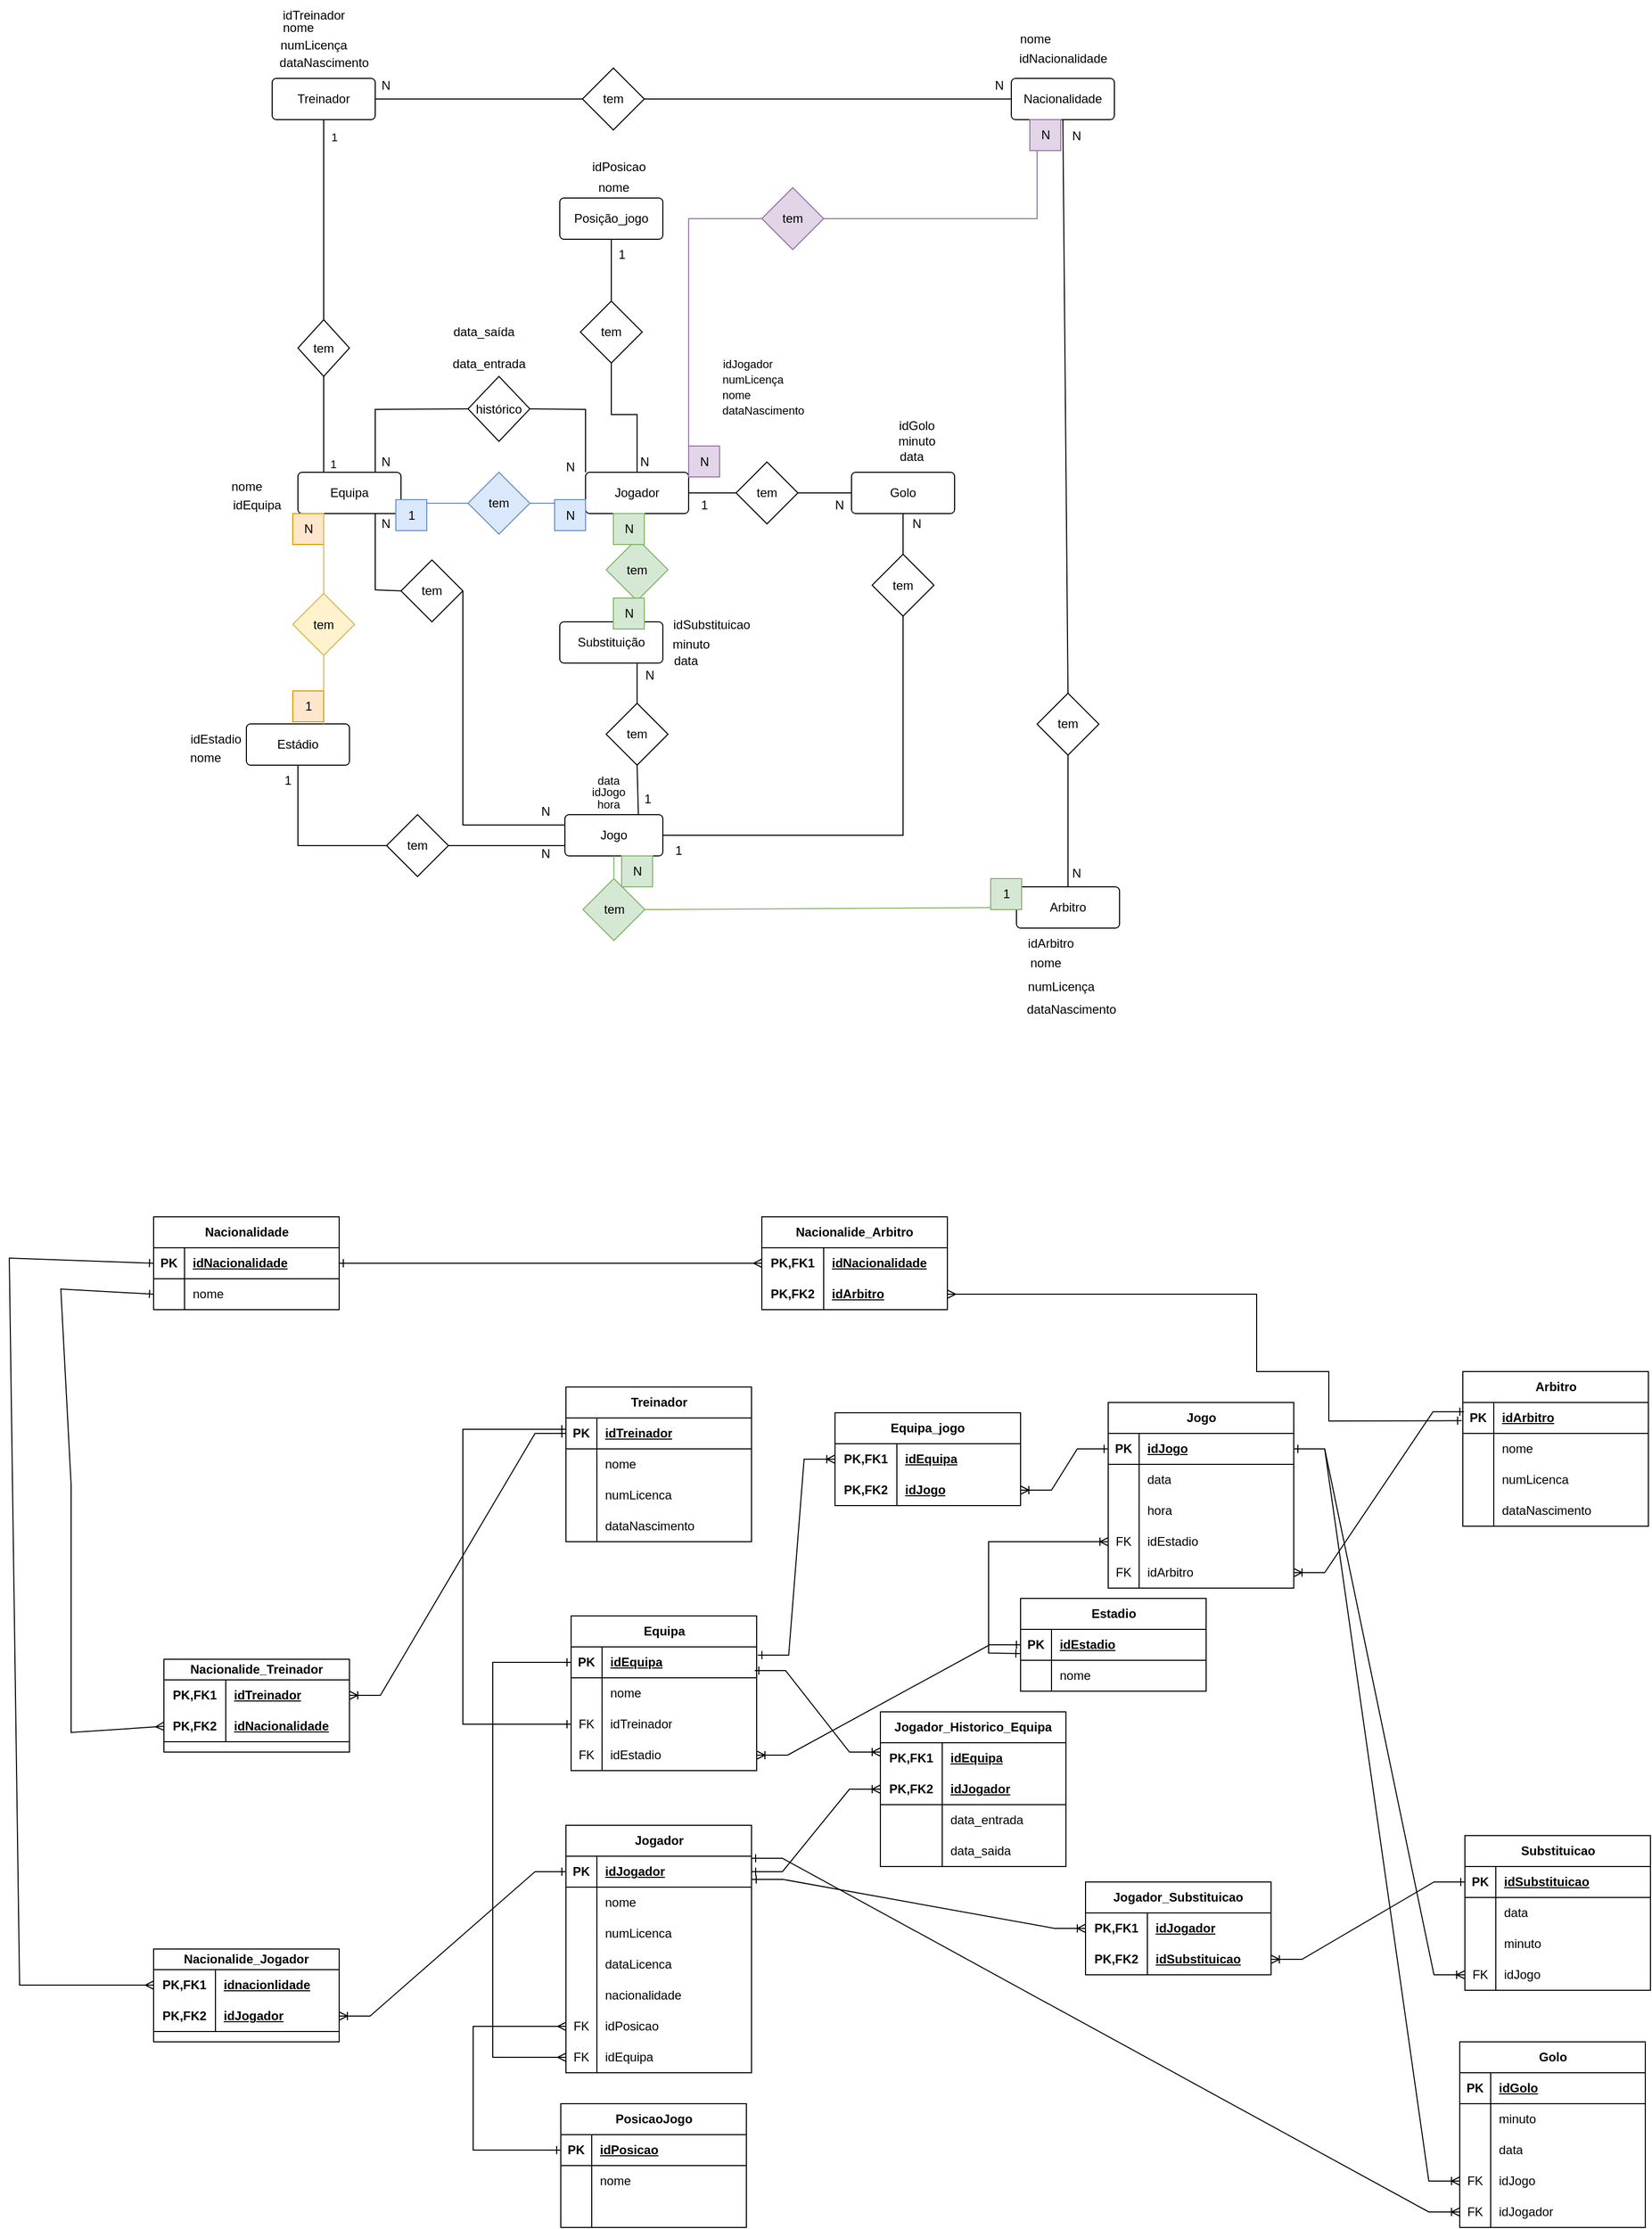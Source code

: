 <mxfile version="22.1.5" type="device">
  <diagram name="Página-1" id="k29LO2Y5olFIAJzZQsGU">
    <mxGraphModel dx="1827" dy="1666" grid="1" gridSize="10" guides="1" tooltips="1" connect="1" arrows="1" fold="1" page="1" pageScale="1" pageWidth="827" pageHeight="1169" math="0" shadow="0">
      <root>
        <mxCell id="0" />
        <mxCell id="1" parent="0" />
        <mxCell id="_OX-JBq8yyOv4rNZ1e_I-80" value="idJogador" style="text;html=1;align=center;verticalAlign=middle;resizable=0;points=[];autosize=1;strokeColor=none;fillColor=none;fontSize=11;" parent="1" vertex="1">
          <mxGeometry x="51" y="-782" width="70" height="30" as="geometry" />
        </mxCell>
        <mxCell id="_OX-JBq8yyOv4rNZ1e_I-81" value="nome" style="text;html=1;align=center;verticalAlign=middle;resizable=0;points=[];autosize=1;strokeColor=none;fillColor=none;fontSize=11;" parent="1" vertex="1">
          <mxGeometry x="50" y="-752" width="50" height="30" as="geometry" />
        </mxCell>
        <mxCell id="_OX-JBq8yyOv4rNZ1e_I-82" value="numLicença" style="text;html=1;align=center;verticalAlign=middle;resizable=0;points=[];autosize=1;strokeColor=none;fillColor=none;fontSize=11;" parent="1" vertex="1">
          <mxGeometry x="51" y="-767" width="80" height="30" as="geometry" />
        </mxCell>
        <mxCell id="_OX-JBq8yyOv4rNZ1e_I-83" value="dataNascimento" style="text;html=1;align=center;verticalAlign=middle;resizable=0;points=[];autosize=1;strokeColor=none;fillColor=none;fontSize=11;" parent="1" vertex="1">
          <mxGeometry x="51" y="-737" width="100" height="30" as="geometry" />
        </mxCell>
        <mxCell id="_OX-JBq8yyOv4rNZ1e_I-90" value="idGolo" style="text;html=1;align=center;verticalAlign=middle;resizable=0;points=[];autosize=1;strokeColor=none;fillColor=none;fontSize=12;" parent="1" vertex="1">
          <mxGeometry x="220" y="-722" width="60" height="30" as="geometry" />
        </mxCell>
        <mxCell id="_OX-JBq8yyOv4rNZ1e_I-91" value="minuto" style="text;html=1;align=center;verticalAlign=middle;resizable=0;points=[];autosize=1;strokeColor=none;fillColor=none;fontSize=12;" parent="1" vertex="1">
          <mxGeometry x="220" y="-707" width="60" height="30" as="geometry" />
        </mxCell>
        <mxCell id="_OX-JBq8yyOv4rNZ1e_I-92" value="data" style="text;html=1;align=center;verticalAlign=middle;resizable=0;points=[];autosize=1;strokeColor=none;fillColor=none;fontSize=12;" parent="1" vertex="1">
          <mxGeometry x="220" y="-692" width="50" height="30" as="geometry" />
        </mxCell>
        <mxCell id="_OX-JBq8yyOv4rNZ1e_I-133" value="idArbitro" style="text;html=1;align=center;verticalAlign=middle;resizable=0;points=[];autosize=1;strokeColor=none;fillColor=none;" parent="1" vertex="1">
          <mxGeometry x="345" y="-220" width="70" height="30" as="geometry" />
        </mxCell>
        <mxCell id="_OX-JBq8yyOv4rNZ1e_I-134" value="nome" style="text;html=1;align=center;verticalAlign=middle;resizable=0;points=[];autosize=1;strokeColor=none;fillColor=none;" parent="1" vertex="1">
          <mxGeometry x="350" y="-201" width="50" height="30" as="geometry" />
        </mxCell>
        <mxCell id="_OX-JBq8yyOv4rNZ1e_I-135" value="numLicença" style="text;html=1;align=center;verticalAlign=middle;resizable=0;points=[];autosize=1;strokeColor=none;fillColor=none;" parent="1" vertex="1">
          <mxGeometry x="345" y="-178" width="90" height="30" as="geometry" />
        </mxCell>
        <mxCell id="_OX-JBq8yyOv4rNZ1e_I-136" value="dataNascimento" style="text;html=1;align=center;verticalAlign=middle;resizable=0;points=[];autosize=1;strokeColor=none;fillColor=none;" parent="1" vertex="1">
          <mxGeometry x="345" y="-156" width="110" height="30" as="geometry" />
        </mxCell>
        <mxCell id="_OX-JBq8yyOv4rNZ1e_I-138" value="idEstadio" style="text;html=1;align=center;verticalAlign=middle;resizable=0;points=[];autosize=1;strokeColor=none;fillColor=none;" parent="1" vertex="1">
          <mxGeometry x="-465" y="-418" width="70" height="30" as="geometry" />
        </mxCell>
        <mxCell id="_OX-JBq8yyOv4rNZ1e_I-147" value="idSubstituicao" style="text;html=1;align=center;verticalAlign=middle;resizable=0;points=[];autosize=1;strokeColor=none;fillColor=none;fontSize=12;" parent="1" vertex="1">
          <mxGeometry x="1" y="-529.5" width="100" height="30" as="geometry" />
        </mxCell>
        <mxCell id="_OX-JBq8yyOv4rNZ1e_I-149" value="minuto" style="text;html=1;align=center;verticalAlign=middle;resizable=0;points=[];autosize=1;strokeColor=none;fillColor=none;fontSize=12;" parent="1" vertex="1">
          <mxGeometry x="1" y="-510" width="60" height="30" as="geometry" />
        </mxCell>
        <mxCell id="_OX-JBq8yyOv4rNZ1e_I-152" value="data" style="text;html=1;align=center;verticalAlign=middle;resizable=0;points=[];autosize=1;strokeColor=none;fillColor=none;fontSize=12;" parent="1" vertex="1">
          <mxGeometry x="1" y="-494.5" width="50" height="30" as="geometry" />
        </mxCell>
        <mxCell id="_OX-JBq8yyOv4rNZ1e_I-153" value="nome" style="text;html=1;align=center;verticalAlign=middle;resizable=0;points=[];autosize=1;strokeColor=none;fillColor=none;" parent="1" vertex="1">
          <mxGeometry x="-465" y="-400" width="50" height="30" as="geometry" />
        </mxCell>
        <mxCell id="_OX-JBq8yyOv4rNZ1e_I-172" value="Treinador" style="shape=table;startSize=30;container=1;collapsible=1;childLayout=tableLayout;fixedRows=1;rowLines=0;fontStyle=1;align=center;resizeLast=1;html=1;" parent="1" vertex="1">
          <mxGeometry x="-90" y="225" width="180" height="150" as="geometry" />
        </mxCell>
        <mxCell id="_OX-JBq8yyOv4rNZ1e_I-173" value="" style="shape=tableRow;horizontal=0;startSize=0;swimlaneHead=0;swimlaneBody=0;fillColor=none;collapsible=0;dropTarget=0;points=[[0,0.5],[1,0.5]];portConstraint=eastwest;top=0;left=0;right=0;bottom=1;" parent="_OX-JBq8yyOv4rNZ1e_I-172" vertex="1">
          <mxGeometry y="30" width="180" height="30" as="geometry" />
        </mxCell>
        <mxCell id="_OX-JBq8yyOv4rNZ1e_I-174" value="PK" style="shape=partialRectangle;connectable=0;fillColor=none;top=0;left=0;bottom=0;right=0;fontStyle=1;overflow=hidden;whiteSpace=wrap;html=1;" parent="_OX-JBq8yyOv4rNZ1e_I-173" vertex="1">
          <mxGeometry width="30" height="30" as="geometry">
            <mxRectangle width="30" height="30" as="alternateBounds" />
          </mxGeometry>
        </mxCell>
        <mxCell id="_OX-JBq8yyOv4rNZ1e_I-175" value="idTreinador" style="shape=partialRectangle;connectable=0;fillColor=none;top=0;left=0;bottom=0;right=0;align=left;spacingLeft=6;fontStyle=5;overflow=hidden;whiteSpace=wrap;html=1;" parent="_OX-JBq8yyOv4rNZ1e_I-173" vertex="1">
          <mxGeometry x="30" width="150" height="30" as="geometry">
            <mxRectangle width="150" height="30" as="alternateBounds" />
          </mxGeometry>
        </mxCell>
        <mxCell id="_OX-JBq8yyOv4rNZ1e_I-176" value="" style="shape=tableRow;horizontal=0;startSize=0;swimlaneHead=0;swimlaneBody=0;fillColor=none;collapsible=0;dropTarget=0;points=[[0,0.5],[1,0.5]];portConstraint=eastwest;top=0;left=0;right=0;bottom=0;" parent="_OX-JBq8yyOv4rNZ1e_I-172" vertex="1">
          <mxGeometry y="60" width="180" height="30" as="geometry" />
        </mxCell>
        <mxCell id="_OX-JBq8yyOv4rNZ1e_I-177" value="" style="shape=partialRectangle;connectable=0;fillColor=none;top=0;left=0;bottom=0;right=0;editable=1;overflow=hidden;whiteSpace=wrap;html=1;" parent="_OX-JBq8yyOv4rNZ1e_I-176" vertex="1">
          <mxGeometry width="30" height="30" as="geometry">
            <mxRectangle width="30" height="30" as="alternateBounds" />
          </mxGeometry>
        </mxCell>
        <mxCell id="_OX-JBq8yyOv4rNZ1e_I-178" value="nome" style="shape=partialRectangle;connectable=0;fillColor=none;top=0;left=0;bottom=0;right=0;align=left;spacingLeft=6;overflow=hidden;whiteSpace=wrap;html=1;" parent="_OX-JBq8yyOv4rNZ1e_I-176" vertex="1">
          <mxGeometry x="30" width="150" height="30" as="geometry">
            <mxRectangle width="150" height="30" as="alternateBounds" />
          </mxGeometry>
        </mxCell>
        <mxCell id="_OX-JBq8yyOv4rNZ1e_I-179" value="" style="shape=tableRow;horizontal=0;startSize=0;swimlaneHead=0;swimlaneBody=0;fillColor=none;collapsible=0;dropTarget=0;points=[[0,0.5],[1,0.5]];portConstraint=eastwest;top=0;left=0;right=0;bottom=0;" parent="_OX-JBq8yyOv4rNZ1e_I-172" vertex="1">
          <mxGeometry y="90" width="180" height="30" as="geometry" />
        </mxCell>
        <mxCell id="_OX-JBq8yyOv4rNZ1e_I-180" value="" style="shape=partialRectangle;connectable=0;fillColor=none;top=0;left=0;bottom=0;right=0;editable=1;overflow=hidden;whiteSpace=wrap;html=1;" parent="_OX-JBq8yyOv4rNZ1e_I-179" vertex="1">
          <mxGeometry width="30" height="30" as="geometry">
            <mxRectangle width="30" height="30" as="alternateBounds" />
          </mxGeometry>
        </mxCell>
        <mxCell id="_OX-JBq8yyOv4rNZ1e_I-181" value="numLicenca" style="shape=partialRectangle;connectable=0;fillColor=none;top=0;left=0;bottom=0;right=0;align=left;spacingLeft=6;overflow=hidden;whiteSpace=wrap;html=1;" parent="_OX-JBq8yyOv4rNZ1e_I-179" vertex="1">
          <mxGeometry x="30" width="150" height="30" as="geometry">
            <mxRectangle width="150" height="30" as="alternateBounds" />
          </mxGeometry>
        </mxCell>
        <mxCell id="_OX-JBq8yyOv4rNZ1e_I-182" value="" style="shape=tableRow;horizontal=0;startSize=0;swimlaneHead=0;swimlaneBody=0;fillColor=none;collapsible=0;dropTarget=0;points=[[0,0.5],[1,0.5]];portConstraint=eastwest;top=0;left=0;right=0;bottom=0;" parent="_OX-JBq8yyOv4rNZ1e_I-172" vertex="1">
          <mxGeometry y="120" width="180" height="30" as="geometry" />
        </mxCell>
        <mxCell id="_OX-JBq8yyOv4rNZ1e_I-183" value="" style="shape=partialRectangle;connectable=0;fillColor=none;top=0;left=0;bottom=0;right=0;editable=1;overflow=hidden;whiteSpace=wrap;html=1;" parent="_OX-JBq8yyOv4rNZ1e_I-182" vertex="1">
          <mxGeometry width="30" height="30" as="geometry">
            <mxRectangle width="30" height="30" as="alternateBounds" />
          </mxGeometry>
        </mxCell>
        <mxCell id="_OX-JBq8yyOv4rNZ1e_I-184" value="dataNascimento" style="shape=partialRectangle;connectable=0;fillColor=none;top=0;left=0;bottom=0;right=0;align=left;spacingLeft=6;overflow=hidden;whiteSpace=wrap;html=1;" parent="_OX-JBq8yyOv4rNZ1e_I-182" vertex="1">
          <mxGeometry x="30" width="150" height="30" as="geometry">
            <mxRectangle width="150" height="30" as="alternateBounds" />
          </mxGeometry>
        </mxCell>
        <mxCell id="_OX-JBq8yyOv4rNZ1e_I-185" value="Jogo" style="shape=table;startSize=30;container=1;collapsible=1;childLayout=tableLayout;fixedRows=1;rowLines=0;fontStyle=1;align=center;resizeLast=1;html=1;" parent="1" vertex="1">
          <mxGeometry x="436" y="240" width="180" height="180" as="geometry" />
        </mxCell>
        <mxCell id="_OX-JBq8yyOv4rNZ1e_I-186" value="" style="shape=tableRow;horizontal=0;startSize=0;swimlaneHead=0;swimlaneBody=0;fillColor=none;collapsible=0;dropTarget=0;points=[[0,0.5],[1,0.5]];portConstraint=eastwest;top=0;left=0;right=0;bottom=1;" parent="_OX-JBq8yyOv4rNZ1e_I-185" vertex="1">
          <mxGeometry y="30" width="180" height="30" as="geometry" />
        </mxCell>
        <mxCell id="_OX-JBq8yyOv4rNZ1e_I-187" value="PK" style="shape=partialRectangle;connectable=0;fillColor=none;top=0;left=0;bottom=0;right=0;fontStyle=1;overflow=hidden;whiteSpace=wrap;html=1;" parent="_OX-JBq8yyOv4rNZ1e_I-186" vertex="1">
          <mxGeometry width="30" height="30" as="geometry">
            <mxRectangle width="30" height="30" as="alternateBounds" />
          </mxGeometry>
        </mxCell>
        <mxCell id="_OX-JBq8yyOv4rNZ1e_I-188" value="idJogo" style="shape=partialRectangle;connectable=0;fillColor=none;top=0;left=0;bottom=0;right=0;align=left;spacingLeft=6;fontStyle=5;overflow=hidden;whiteSpace=wrap;html=1;" parent="_OX-JBq8yyOv4rNZ1e_I-186" vertex="1">
          <mxGeometry x="30" width="150" height="30" as="geometry">
            <mxRectangle width="150" height="30" as="alternateBounds" />
          </mxGeometry>
        </mxCell>
        <mxCell id="_OX-JBq8yyOv4rNZ1e_I-189" value="" style="shape=tableRow;horizontal=0;startSize=0;swimlaneHead=0;swimlaneBody=0;fillColor=none;collapsible=0;dropTarget=0;points=[[0,0.5],[1,0.5]];portConstraint=eastwest;top=0;left=0;right=0;bottom=0;" parent="_OX-JBq8yyOv4rNZ1e_I-185" vertex="1">
          <mxGeometry y="60" width="180" height="30" as="geometry" />
        </mxCell>
        <mxCell id="_OX-JBq8yyOv4rNZ1e_I-190" value="" style="shape=partialRectangle;connectable=0;fillColor=none;top=0;left=0;bottom=0;right=0;editable=1;overflow=hidden;whiteSpace=wrap;html=1;" parent="_OX-JBq8yyOv4rNZ1e_I-189" vertex="1">
          <mxGeometry width="30" height="30" as="geometry">
            <mxRectangle width="30" height="30" as="alternateBounds" />
          </mxGeometry>
        </mxCell>
        <mxCell id="_OX-JBq8yyOv4rNZ1e_I-191" value="data" style="shape=partialRectangle;connectable=0;fillColor=none;top=0;left=0;bottom=0;right=0;align=left;spacingLeft=6;overflow=hidden;whiteSpace=wrap;html=1;" parent="_OX-JBq8yyOv4rNZ1e_I-189" vertex="1">
          <mxGeometry x="30" width="150" height="30" as="geometry">
            <mxRectangle width="150" height="30" as="alternateBounds" />
          </mxGeometry>
        </mxCell>
        <mxCell id="_OX-JBq8yyOv4rNZ1e_I-192" value="" style="shape=tableRow;horizontal=0;startSize=0;swimlaneHead=0;swimlaneBody=0;fillColor=none;collapsible=0;dropTarget=0;points=[[0,0.5],[1,0.5]];portConstraint=eastwest;top=0;left=0;right=0;bottom=0;" parent="_OX-JBq8yyOv4rNZ1e_I-185" vertex="1">
          <mxGeometry y="90" width="180" height="30" as="geometry" />
        </mxCell>
        <mxCell id="_OX-JBq8yyOv4rNZ1e_I-193" value="" style="shape=partialRectangle;connectable=0;fillColor=none;top=0;left=0;bottom=0;right=0;editable=1;overflow=hidden;whiteSpace=wrap;html=1;" parent="_OX-JBq8yyOv4rNZ1e_I-192" vertex="1">
          <mxGeometry width="30" height="30" as="geometry">
            <mxRectangle width="30" height="30" as="alternateBounds" />
          </mxGeometry>
        </mxCell>
        <mxCell id="_OX-JBq8yyOv4rNZ1e_I-194" value="hora" style="shape=partialRectangle;connectable=0;fillColor=none;top=0;left=0;bottom=0;right=0;align=left;spacingLeft=6;overflow=hidden;whiteSpace=wrap;html=1;" parent="_OX-JBq8yyOv4rNZ1e_I-192" vertex="1">
          <mxGeometry x="30" width="150" height="30" as="geometry">
            <mxRectangle width="150" height="30" as="alternateBounds" />
          </mxGeometry>
        </mxCell>
        <mxCell id="Dixffc02YmFAOPlYMuIK-4" style="shape=tableRow;horizontal=0;startSize=0;swimlaneHead=0;swimlaneBody=0;fillColor=none;collapsible=0;dropTarget=0;points=[[0,0.5],[1,0.5]];portConstraint=eastwest;top=0;left=0;right=0;bottom=0;" parent="_OX-JBq8yyOv4rNZ1e_I-185" vertex="1">
          <mxGeometry y="120" width="180" height="30" as="geometry" />
        </mxCell>
        <mxCell id="Dixffc02YmFAOPlYMuIK-5" value="FK" style="shape=partialRectangle;connectable=0;fillColor=none;top=0;left=0;bottom=0;right=0;editable=1;overflow=hidden;whiteSpace=wrap;html=1;" parent="Dixffc02YmFAOPlYMuIK-4" vertex="1">
          <mxGeometry width="30" height="30" as="geometry">
            <mxRectangle width="30" height="30" as="alternateBounds" />
          </mxGeometry>
        </mxCell>
        <mxCell id="Dixffc02YmFAOPlYMuIK-6" value="idEstadio" style="shape=partialRectangle;connectable=0;fillColor=none;top=0;left=0;bottom=0;right=0;align=left;spacingLeft=6;overflow=hidden;whiteSpace=wrap;html=1;" parent="Dixffc02YmFAOPlYMuIK-4" vertex="1">
          <mxGeometry x="30" width="150" height="30" as="geometry">
            <mxRectangle width="150" height="30" as="alternateBounds" />
          </mxGeometry>
        </mxCell>
        <mxCell id="Dixffc02YmFAOPlYMuIK-13" style="shape=tableRow;horizontal=0;startSize=0;swimlaneHead=0;swimlaneBody=0;fillColor=none;collapsible=0;dropTarget=0;points=[[0,0.5],[1,0.5]];portConstraint=eastwest;top=0;left=0;right=0;bottom=0;" parent="_OX-JBq8yyOv4rNZ1e_I-185" vertex="1">
          <mxGeometry y="150" width="180" height="30" as="geometry" />
        </mxCell>
        <mxCell id="Dixffc02YmFAOPlYMuIK-14" value="FK" style="shape=partialRectangle;connectable=0;fillColor=none;top=0;left=0;bottom=0;right=0;editable=1;overflow=hidden;whiteSpace=wrap;html=1;" parent="Dixffc02YmFAOPlYMuIK-13" vertex="1">
          <mxGeometry width="30" height="30" as="geometry">
            <mxRectangle width="30" height="30" as="alternateBounds" />
          </mxGeometry>
        </mxCell>
        <mxCell id="Dixffc02YmFAOPlYMuIK-15" value="idArbitro" style="shape=partialRectangle;connectable=0;fillColor=none;top=0;left=0;bottom=0;right=0;align=left;spacingLeft=6;overflow=hidden;whiteSpace=wrap;html=1;" parent="Dixffc02YmFAOPlYMuIK-13" vertex="1">
          <mxGeometry x="30" width="150" height="30" as="geometry">
            <mxRectangle width="150" height="30" as="alternateBounds" />
          </mxGeometry>
        </mxCell>
        <mxCell id="_OX-JBq8yyOv4rNZ1e_I-198" value="Golo" style="shape=table;startSize=30;container=1;collapsible=1;childLayout=tableLayout;fixedRows=1;rowLines=0;fontStyle=1;align=center;resizeLast=1;html=1;" parent="1" vertex="1">
          <mxGeometry x="777" y="860" width="180" height="180" as="geometry" />
        </mxCell>
        <mxCell id="_OX-JBq8yyOv4rNZ1e_I-199" value="" style="shape=tableRow;horizontal=0;startSize=0;swimlaneHead=0;swimlaneBody=0;fillColor=none;collapsible=0;dropTarget=0;points=[[0,0.5],[1,0.5]];portConstraint=eastwest;top=0;left=0;right=0;bottom=1;" parent="_OX-JBq8yyOv4rNZ1e_I-198" vertex="1">
          <mxGeometry y="30" width="180" height="30" as="geometry" />
        </mxCell>
        <mxCell id="_OX-JBq8yyOv4rNZ1e_I-200" value="PK" style="shape=partialRectangle;connectable=0;fillColor=none;top=0;left=0;bottom=0;right=0;fontStyle=1;overflow=hidden;whiteSpace=wrap;html=1;" parent="_OX-JBq8yyOv4rNZ1e_I-199" vertex="1">
          <mxGeometry width="30" height="30" as="geometry">
            <mxRectangle width="30" height="30" as="alternateBounds" />
          </mxGeometry>
        </mxCell>
        <mxCell id="_OX-JBq8yyOv4rNZ1e_I-201" value="idGolo" style="shape=partialRectangle;connectable=0;fillColor=none;top=0;left=0;bottom=0;right=0;align=left;spacingLeft=6;fontStyle=5;overflow=hidden;whiteSpace=wrap;html=1;" parent="_OX-JBq8yyOv4rNZ1e_I-199" vertex="1">
          <mxGeometry x="30" width="150" height="30" as="geometry">
            <mxRectangle width="150" height="30" as="alternateBounds" />
          </mxGeometry>
        </mxCell>
        <mxCell id="_OX-JBq8yyOv4rNZ1e_I-202" value="" style="shape=tableRow;horizontal=0;startSize=0;swimlaneHead=0;swimlaneBody=0;fillColor=none;collapsible=0;dropTarget=0;points=[[0,0.5],[1,0.5]];portConstraint=eastwest;top=0;left=0;right=0;bottom=0;" parent="_OX-JBq8yyOv4rNZ1e_I-198" vertex="1">
          <mxGeometry y="60" width="180" height="30" as="geometry" />
        </mxCell>
        <mxCell id="_OX-JBq8yyOv4rNZ1e_I-203" value="" style="shape=partialRectangle;connectable=0;fillColor=none;top=0;left=0;bottom=0;right=0;editable=1;overflow=hidden;whiteSpace=wrap;html=1;" parent="_OX-JBq8yyOv4rNZ1e_I-202" vertex="1">
          <mxGeometry width="30" height="30" as="geometry">
            <mxRectangle width="30" height="30" as="alternateBounds" />
          </mxGeometry>
        </mxCell>
        <mxCell id="_OX-JBq8yyOv4rNZ1e_I-204" value="minuto" style="shape=partialRectangle;connectable=0;fillColor=none;top=0;left=0;bottom=0;right=0;align=left;spacingLeft=6;overflow=hidden;whiteSpace=wrap;html=1;" parent="_OX-JBq8yyOv4rNZ1e_I-202" vertex="1">
          <mxGeometry x="30" width="150" height="30" as="geometry">
            <mxRectangle width="150" height="30" as="alternateBounds" />
          </mxGeometry>
        </mxCell>
        <mxCell id="_OX-JBq8yyOv4rNZ1e_I-205" value="" style="shape=tableRow;horizontal=0;startSize=0;swimlaneHead=0;swimlaneBody=0;fillColor=none;collapsible=0;dropTarget=0;points=[[0,0.5],[1,0.5]];portConstraint=eastwest;top=0;left=0;right=0;bottom=0;" parent="_OX-JBq8yyOv4rNZ1e_I-198" vertex="1">
          <mxGeometry y="90" width="180" height="30" as="geometry" />
        </mxCell>
        <mxCell id="_OX-JBq8yyOv4rNZ1e_I-206" value="" style="shape=partialRectangle;connectable=0;fillColor=none;top=0;left=0;bottom=0;right=0;editable=1;overflow=hidden;whiteSpace=wrap;html=1;" parent="_OX-JBq8yyOv4rNZ1e_I-205" vertex="1">
          <mxGeometry width="30" height="30" as="geometry">
            <mxRectangle width="30" height="30" as="alternateBounds" />
          </mxGeometry>
        </mxCell>
        <mxCell id="_OX-JBq8yyOv4rNZ1e_I-207" value="data" style="shape=partialRectangle;connectable=0;fillColor=none;top=0;left=0;bottom=0;right=0;align=left;spacingLeft=6;overflow=hidden;whiteSpace=wrap;html=1;" parent="_OX-JBq8yyOv4rNZ1e_I-205" vertex="1">
          <mxGeometry x="30" width="150" height="30" as="geometry">
            <mxRectangle width="150" height="30" as="alternateBounds" />
          </mxGeometry>
        </mxCell>
        <mxCell id="_OX-JBq8yyOv4rNZ1e_I-208" value="" style="shape=tableRow;horizontal=0;startSize=0;swimlaneHead=0;swimlaneBody=0;fillColor=none;collapsible=0;dropTarget=0;points=[[0,0.5],[1,0.5]];portConstraint=eastwest;top=0;left=0;right=0;bottom=0;" parent="_OX-JBq8yyOv4rNZ1e_I-198" vertex="1">
          <mxGeometry y="120" width="180" height="30" as="geometry" />
        </mxCell>
        <mxCell id="_OX-JBq8yyOv4rNZ1e_I-209" value="FK" style="shape=partialRectangle;connectable=0;fillColor=none;top=0;left=0;bottom=0;right=0;editable=1;overflow=hidden;whiteSpace=wrap;html=1;" parent="_OX-JBq8yyOv4rNZ1e_I-208" vertex="1">
          <mxGeometry width="30" height="30" as="geometry">
            <mxRectangle width="30" height="30" as="alternateBounds" />
          </mxGeometry>
        </mxCell>
        <mxCell id="_OX-JBq8yyOv4rNZ1e_I-210" value="idJogo" style="shape=partialRectangle;connectable=0;fillColor=none;top=0;left=0;bottom=0;right=0;align=left;spacingLeft=6;overflow=hidden;whiteSpace=wrap;html=1;" parent="_OX-JBq8yyOv4rNZ1e_I-208" vertex="1">
          <mxGeometry x="30" width="150" height="30" as="geometry">
            <mxRectangle width="150" height="30" as="alternateBounds" />
          </mxGeometry>
        </mxCell>
        <mxCell id="Dixffc02YmFAOPlYMuIK-26" style="shape=tableRow;horizontal=0;startSize=0;swimlaneHead=0;swimlaneBody=0;fillColor=none;collapsible=0;dropTarget=0;points=[[0,0.5],[1,0.5]];portConstraint=eastwest;top=0;left=0;right=0;bottom=0;" parent="_OX-JBq8yyOv4rNZ1e_I-198" vertex="1">
          <mxGeometry y="150" width="180" height="30" as="geometry" />
        </mxCell>
        <mxCell id="Dixffc02YmFAOPlYMuIK-27" value="FK" style="shape=partialRectangle;connectable=0;fillColor=none;top=0;left=0;bottom=0;right=0;editable=1;overflow=hidden;whiteSpace=wrap;html=1;" parent="Dixffc02YmFAOPlYMuIK-26" vertex="1">
          <mxGeometry width="30" height="30" as="geometry">
            <mxRectangle width="30" height="30" as="alternateBounds" />
          </mxGeometry>
        </mxCell>
        <mxCell id="Dixffc02YmFAOPlYMuIK-28" value="idJogador" style="shape=partialRectangle;connectable=0;fillColor=none;top=0;left=0;bottom=0;right=0;align=left;spacingLeft=6;overflow=hidden;whiteSpace=wrap;html=1;" parent="Dixffc02YmFAOPlYMuIK-26" vertex="1">
          <mxGeometry x="30" width="150" height="30" as="geometry">
            <mxRectangle width="150" height="30" as="alternateBounds" />
          </mxGeometry>
        </mxCell>
        <mxCell id="_OX-JBq8yyOv4rNZ1e_I-211" value="Arbitro" style="shape=table;startSize=30;container=1;collapsible=1;childLayout=tableLayout;fixedRows=1;rowLines=0;fontStyle=1;align=center;resizeLast=1;html=1;" parent="1" vertex="1">
          <mxGeometry x="780" y="210" width="180" height="150" as="geometry" />
        </mxCell>
        <mxCell id="_OX-JBq8yyOv4rNZ1e_I-212" value="" style="shape=tableRow;horizontal=0;startSize=0;swimlaneHead=0;swimlaneBody=0;fillColor=none;collapsible=0;dropTarget=0;points=[[0,0.5],[1,0.5]];portConstraint=eastwest;top=0;left=0;right=0;bottom=1;" parent="_OX-JBq8yyOv4rNZ1e_I-211" vertex="1">
          <mxGeometry y="30" width="180" height="30" as="geometry" />
        </mxCell>
        <mxCell id="_OX-JBq8yyOv4rNZ1e_I-213" value="PK" style="shape=partialRectangle;connectable=0;fillColor=none;top=0;left=0;bottom=0;right=0;fontStyle=1;overflow=hidden;whiteSpace=wrap;html=1;" parent="_OX-JBq8yyOv4rNZ1e_I-212" vertex="1">
          <mxGeometry width="30" height="30" as="geometry">
            <mxRectangle width="30" height="30" as="alternateBounds" />
          </mxGeometry>
        </mxCell>
        <mxCell id="_OX-JBq8yyOv4rNZ1e_I-214" value="idArbitro" style="shape=partialRectangle;connectable=0;fillColor=none;top=0;left=0;bottom=0;right=0;align=left;spacingLeft=6;fontStyle=5;overflow=hidden;whiteSpace=wrap;html=1;" parent="_OX-JBq8yyOv4rNZ1e_I-212" vertex="1">
          <mxGeometry x="30" width="150" height="30" as="geometry">
            <mxRectangle width="150" height="30" as="alternateBounds" />
          </mxGeometry>
        </mxCell>
        <mxCell id="_OX-JBq8yyOv4rNZ1e_I-215" value="" style="shape=tableRow;horizontal=0;startSize=0;swimlaneHead=0;swimlaneBody=0;fillColor=none;collapsible=0;dropTarget=0;points=[[0,0.5],[1,0.5]];portConstraint=eastwest;top=0;left=0;right=0;bottom=0;" parent="_OX-JBq8yyOv4rNZ1e_I-211" vertex="1">
          <mxGeometry y="60" width="180" height="30" as="geometry" />
        </mxCell>
        <mxCell id="_OX-JBq8yyOv4rNZ1e_I-216" value="" style="shape=partialRectangle;connectable=0;fillColor=none;top=0;left=0;bottom=0;right=0;editable=1;overflow=hidden;whiteSpace=wrap;html=1;" parent="_OX-JBq8yyOv4rNZ1e_I-215" vertex="1">
          <mxGeometry width="30" height="30" as="geometry">
            <mxRectangle width="30" height="30" as="alternateBounds" />
          </mxGeometry>
        </mxCell>
        <mxCell id="_OX-JBq8yyOv4rNZ1e_I-217" value="nome" style="shape=partialRectangle;connectable=0;fillColor=none;top=0;left=0;bottom=0;right=0;align=left;spacingLeft=6;overflow=hidden;whiteSpace=wrap;html=1;" parent="_OX-JBq8yyOv4rNZ1e_I-215" vertex="1">
          <mxGeometry x="30" width="150" height="30" as="geometry">
            <mxRectangle width="150" height="30" as="alternateBounds" />
          </mxGeometry>
        </mxCell>
        <mxCell id="_OX-JBq8yyOv4rNZ1e_I-218" value="" style="shape=tableRow;horizontal=0;startSize=0;swimlaneHead=0;swimlaneBody=0;fillColor=none;collapsible=0;dropTarget=0;points=[[0,0.5],[1,0.5]];portConstraint=eastwest;top=0;left=0;right=0;bottom=0;" parent="_OX-JBq8yyOv4rNZ1e_I-211" vertex="1">
          <mxGeometry y="90" width="180" height="30" as="geometry" />
        </mxCell>
        <mxCell id="_OX-JBq8yyOv4rNZ1e_I-219" value="" style="shape=partialRectangle;connectable=0;fillColor=none;top=0;left=0;bottom=0;right=0;editable=1;overflow=hidden;whiteSpace=wrap;html=1;" parent="_OX-JBq8yyOv4rNZ1e_I-218" vertex="1">
          <mxGeometry width="30" height="30" as="geometry">
            <mxRectangle width="30" height="30" as="alternateBounds" />
          </mxGeometry>
        </mxCell>
        <mxCell id="_OX-JBq8yyOv4rNZ1e_I-220" value="numLicenca" style="shape=partialRectangle;connectable=0;fillColor=none;top=0;left=0;bottom=0;right=0;align=left;spacingLeft=6;overflow=hidden;whiteSpace=wrap;html=1;" parent="_OX-JBq8yyOv4rNZ1e_I-218" vertex="1">
          <mxGeometry x="30" width="150" height="30" as="geometry">
            <mxRectangle width="150" height="30" as="alternateBounds" />
          </mxGeometry>
        </mxCell>
        <mxCell id="_OX-JBq8yyOv4rNZ1e_I-221" value="" style="shape=tableRow;horizontal=0;startSize=0;swimlaneHead=0;swimlaneBody=0;fillColor=none;collapsible=0;dropTarget=0;points=[[0,0.5],[1,0.5]];portConstraint=eastwest;top=0;left=0;right=0;bottom=0;" parent="_OX-JBq8yyOv4rNZ1e_I-211" vertex="1">
          <mxGeometry y="120" width="180" height="30" as="geometry" />
        </mxCell>
        <mxCell id="_OX-JBq8yyOv4rNZ1e_I-222" value="" style="shape=partialRectangle;connectable=0;fillColor=none;top=0;left=0;bottom=0;right=0;editable=1;overflow=hidden;whiteSpace=wrap;html=1;" parent="_OX-JBq8yyOv4rNZ1e_I-221" vertex="1">
          <mxGeometry width="30" height="30" as="geometry">
            <mxRectangle width="30" height="30" as="alternateBounds" />
          </mxGeometry>
        </mxCell>
        <mxCell id="_OX-JBq8yyOv4rNZ1e_I-223" value="dataNascimento" style="shape=partialRectangle;connectable=0;fillColor=none;top=0;left=0;bottom=0;right=0;align=left;spacingLeft=6;overflow=hidden;whiteSpace=wrap;html=1;" parent="_OX-JBq8yyOv4rNZ1e_I-221" vertex="1">
          <mxGeometry x="30" width="150" height="30" as="geometry">
            <mxRectangle width="150" height="30" as="alternateBounds" />
          </mxGeometry>
        </mxCell>
        <mxCell id="_OX-JBq8yyOv4rNZ1e_I-224" value="Jogador" style="shape=table;startSize=30;container=1;collapsible=1;childLayout=tableLayout;fixedRows=1;rowLines=0;fontStyle=1;align=center;resizeLast=1;html=1;" parent="1" vertex="1">
          <mxGeometry x="-90" y="650" width="180" height="240" as="geometry" />
        </mxCell>
        <mxCell id="_OX-JBq8yyOv4rNZ1e_I-225" value="" style="shape=tableRow;horizontal=0;startSize=0;swimlaneHead=0;swimlaneBody=0;fillColor=none;collapsible=0;dropTarget=0;points=[[0,0.5],[1,0.5]];portConstraint=eastwest;top=0;left=0;right=0;bottom=1;" parent="_OX-JBq8yyOv4rNZ1e_I-224" vertex="1">
          <mxGeometry y="30" width="180" height="30" as="geometry" />
        </mxCell>
        <mxCell id="_OX-JBq8yyOv4rNZ1e_I-226" value="PK" style="shape=partialRectangle;connectable=0;fillColor=none;top=0;left=0;bottom=0;right=0;fontStyle=1;overflow=hidden;whiteSpace=wrap;html=1;" parent="_OX-JBq8yyOv4rNZ1e_I-225" vertex="1">
          <mxGeometry width="30" height="30" as="geometry">
            <mxRectangle width="30" height="30" as="alternateBounds" />
          </mxGeometry>
        </mxCell>
        <mxCell id="_OX-JBq8yyOv4rNZ1e_I-227" value="idJogador" style="shape=partialRectangle;connectable=0;fillColor=none;top=0;left=0;bottom=0;right=0;align=left;spacingLeft=6;fontStyle=5;overflow=hidden;whiteSpace=wrap;html=1;" parent="_OX-JBq8yyOv4rNZ1e_I-225" vertex="1">
          <mxGeometry x="30" width="150" height="30" as="geometry">
            <mxRectangle width="150" height="30" as="alternateBounds" />
          </mxGeometry>
        </mxCell>
        <mxCell id="_OX-JBq8yyOv4rNZ1e_I-228" value="" style="shape=tableRow;horizontal=0;startSize=0;swimlaneHead=0;swimlaneBody=0;fillColor=none;collapsible=0;dropTarget=0;points=[[0,0.5],[1,0.5]];portConstraint=eastwest;top=0;left=0;right=0;bottom=0;" parent="_OX-JBq8yyOv4rNZ1e_I-224" vertex="1">
          <mxGeometry y="60" width="180" height="30" as="geometry" />
        </mxCell>
        <mxCell id="_OX-JBq8yyOv4rNZ1e_I-229" value="" style="shape=partialRectangle;connectable=0;fillColor=none;top=0;left=0;bottom=0;right=0;editable=1;overflow=hidden;whiteSpace=wrap;html=1;" parent="_OX-JBq8yyOv4rNZ1e_I-228" vertex="1">
          <mxGeometry width="30" height="30" as="geometry">
            <mxRectangle width="30" height="30" as="alternateBounds" />
          </mxGeometry>
        </mxCell>
        <mxCell id="_OX-JBq8yyOv4rNZ1e_I-230" value="nome" style="shape=partialRectangle;connectable=0;fillColor=none;top=0;left=0;bottom=0;right=0;align=left;spacingLeft=6;overflow=hidden;whiteSpace=wrap;html=1;" parent="_OX-JBq8yyOv4rNZ1e_I-228" vertex="1">
          <mxGeometry x="30" width="150" height="30" as="geometry">
            <mxRectangle width="150" height="30" as="alternateBounds" />
          </mxGeometry>
        </mxCell>
        <mxCell id="_OX-JBq8yyOv4rNZ1e_I-231" value="" style="shape=tableRow;horizontal=0;startSize=0;swimlaneHead=0;swimlaneBody=0;fillColor=none;collapsible=0;dropTarget=0;points=[[0,0.5],[1,0.5]];portConstraint=eastwest;top=0;left=0;right=0;bottom=0;" parent="_OX-JBq8yyOv4rNZ1e_I-224" vertex="1">
          <mxGeometry y="90" width="180" height="30" as="geometry" />
        </mxCell>
        <mxCell id="_OX-JBq8yyOv4rNZ1e_I-232" value="" style="shape=partialRectangle;connectable=0;fillColor=none;top=0;left=0;bottom=0;right=0;editable=1;overflow=hidden;whiteSpace=wrap;html=1;" parent="_OX-JBq8yyOv4rNZ1e_I-231" vertex="1">
          <mxGeometry width="30" height="30" as="geometry">
            <mxRectangle width="30" height="30" as="alternateBounds" />
          </mxGeometry>
        </mxCell>
        <mxCell id="_OX-JBq8yyOv4rNZ1e_I-233" value="numLicenca" style="shape=partialRectangle;connectable=0;fillColor=none;top=0;left=0;bottom=0;right=0;align=left;spacingLeft=6;overflow=hidden;whiteSpace=wrap;html=1;" parent="_OX-JBq8yyOv4rNZ1e_I-231" vertex="1">
          <mxGeometry x="30" width="150" height="30" as="geometry">
            <mxRectangle width="150" height="30" as="alternateBounds" />
          </mxGeometry>
        </mxCell>
        <mxCell id="_OX-JBq8yyOv4rNZ1e_I-234" value="" style="shape=tableRow;horizontal=0;startSize=0;swimlaneHead=0;swimlaneBody=0;fillColor=none;collapsible=0;dropTarget=0;points=[[0,0.5],[1,0.5]];portConstraint=eastwest;top=0;left=0;right=0;bottom=0;" parent="_OX-JBq8yyOv4rNZ1e_I-224" vertex="1">
          <mxGeometry y="120" width="180" height="30" as="geometry" />
        </mxCell>
        <mxCell id="_OX-JBq8yyOv4rNZ1e_I-235" value="" style="shape=partialRectangle;connectable=0;fillColor=none;top=0;left=0;bottom=0;right=0;editable=1;overflow=hidden;whiteSpace=wrap;html=1;" parent="_OX-JBq8yyOv4rNZ1e_I-234" vertex="1">
          <mxGeometry width="30" height="30" as="geometry">
            <mxRectangle width="30" height="30" as="alternateBounds" />
          </mxGeometry>
        </mxCell>
        <mxCell id="_OX-JBq8yyOv4rNZ1e_I-236" value="dataLicenca" style="shape=partialRectangle;connectable=0;fillColor=none;top=0;left=0;bottom=0;right=0;align=left;spacingLeft=6;overflow=hidden;whiteSpace=wrap;html=1;" parent="_OX-JBq8yyOv4rNZ1e_I-234" vertex="1">
          <mxGeometry x="30" width="150" height="30" as="geometry">
            <mxRectangle width="150" height="30" as="alternateBounds" />
          </mxGeometry>
        </mxCell>
        <mxCell id="_OX-JBq8yyOv4rNZ1e_I-266" style="shape=tableRow;horizontal=0;startSize=0;swimlaneHead=0;swimlaneBody=0;fillColor=none;collapsible=0;dropTarget=0;points=[[0,0.5],[1,0.5]];portConstraint=eastwest;top=0;left=0;right=0;bottom=0;" parent="_OX-JBq8yyOv4rNZ1e_I-224" vertex="1">
          <mxGeometry y="150" width="180" height="30" as="geometry" />
        </mxCell>
        <mxCell id="_OX-JBq8yyOv4rNZ1e_I-267" style="shape=partialRectangle;connectable=0;fillColor=none;top=0;left=0;bottom=0;right=0;editable=1;overflow=hidden;whiteSpace=wrap;html=1;" parent="_OX-JBq8yyOv4rNZ1e_I-266" vertex="1">
          <mxGeometry width="30" height="30" as="geometry">
            <mxRectangle width="30" height="30" as="alternateBounds" />
          </mxGeometry>
        </mxCell>
        <mxCell id="_OX-JBq8yyOv4rNZ1e_I-268" value="nacionalidade" style="shape=partialRectangle;connectable=0;fillColor=none;top=0;left=0;bottom=0;right=0;align=left;spacingLeft=6;overflow=hidden;whiteSpace=wrap;html=1;" parent="_OX-JBq8yyOv4rNZ1e_I-266" vertex="1">
          <mxGeometry x="30" width="150" height="30" as="geometry">
            <mxRectangle width="150" height="30" as="alternateBounds" />
          </mxGeometry>
        </mxCell>
        <mxCell id="_OX-JBq8yyOv4rNZ1e_I-326" style="shape=tableRow;horizontal=0;startSize=0;swimlaneHead=0;swimlaneBody=0;fillColor=none;collapsible=0;dropTarget=0;points=[[0,0.5],[1,0.5]];portConstraint=eastwest;top=0;left=0;right=0;bottom=0;" parent="_OX-JBq8yyOv4rNZ1e_I-224" vertex="1">
          <mxGeometry y="180" width="180" height="30" as="geometry" />
        </mxCell>
        <mxCell id="_OX-JBq8yyOv4rNZ1e_I-327" value="FK" style="shape=partialRectangle;connectable=0;fillColor=none;top=0;left=0;bottom=0;right=0;editable=1;overflow=hidden;whiteSpace=wrap;html=1;" parent="_OX-JBq8yyOv4rNZ1e_I-326" vertex="1">
          <mxGeometry width="30" height="30" as="geometry">
            <mxRectangle width="30" height="30" as="alternateBounds" />
          </mxGeometry>
        </mxCell>
        <mxCell id="_OX-JBq8yyOv4rNZ1e_I-328" value="idPosicao" style="shape=partialRectangle;connectable=0;fillColor=none;top=0;left=0;bottom=0;right=0;align=left;spacingLeft=6;overflow=hidden;whiteSpace=wrap;html=1;" parent="_OX-JBq8yyOv4rNZ1e_I-326" vertex="1">
          <mxGeometry x="30" width="150" height="30" as="geometry">
            <mxRectangle width="150" height="30" as="alternateBounds" />
          </mxGeometry>
        </mxCell>
        <mxCell id="Dixffc02YmFAOPlYMuIK-1" style="shape=tableRow;horizontal=0;startSize=0;swimlaneHead=0;swimlaneBody=0;fillColor=none;collapsible=0;dropTarget=0;points=[[0,0.5],[1,0.5]];portConstraint=eastwest;top=0;left=0;right=0;bottom=0;" parent="_OX-JBq8yyOv4rNZ1e_I-224" vertex="1">
          <mxGeometry y="210" width="180" height="30" as="geometry" />
        </mxCell>
        <mxCell id="Dixffc02YmFAOPlYMuIK-2" value="FK" style="shape=partialRectangle;connectable=0;fillColor=none;top=0;left=0;bottom=0;right=0;editable=1;overflow=hidden;whiteSpace=wrap;html=1;" parent="Dixffc02YmFAOPlYMuIK-1" vertex="1">
          <mxGeometry width="30" height="30" as="geometry">
            <mxRectangle width="30" height="30" as="alternateBounds" />
          </mxGeometry>
        </mxCell>
        <mxCell id="Dixffc02YmFAOPlYMuIK-3" value="idEquipa" style="shape=partialRectangle;connectable=0;fillColor=none;top=0;left=0;bottom=0;right=0;align=left;spacingLeft=6;overflow=hidden;whiteSpace=wrap;html=1;" parent="Dixffc02YmFAOPlYMuIK-1" vertex="1">
          <mxGeometry x="30" width="150" height="30" as="geometry">
            <mxRectangle width="150" height="30" as="alternateBounds" />
          </mxGeometry>
        </mxCell>
        <mxCell id="_OX-JBq8yyOv4rNZ1e_I-237" value="Estadio" style="shape=table;startSize=30;container=1;collapsible=1;childLayout=tableLayout;fixedRows=1;rowLines=0;fontStyle=1;align=center;resizeLast=1;html=1;" parent="1" vertex="1">
          <mxGeometry x="351" y="430" width="180" height="90" as="geometry" />
        </mxCell>
        <mxCell id="_OX-JBq8yyOv4rNZ1e_I-238" value="" style="shape=tableRow;horizontal=0;startSize=0;swimlaneHead=0;swimlaneBody=0;fillColor=none;collapsible=0;dropTarget=0;points=[[0,0.5],[1,0.5]];portConstraint=eastwest;top=0;left=0;right=0;bottom=1;" parent="_OX-JBq8yyOv4rNZ1e_I-237" vertex="1">
          <mxGeometry y="30" width="180" height="30" as="geometry" />
        </mxCell>
        <mxCell id="_OX-JBq8yyOv4rNZ1e_I-239" value="PK" style="shape=partialRectangle;connectable=0;fillColor=none;top=0;left=0;bottom=0;right=0;fontStyle=1;overflow=hidden;whiteSpace=wrap;html=1;" parent="_OX-JBq8yyOv4rNZ1e_I-238" vertex="1">
          <mxGeometry width="30" height="30" as="geometry">
            <mxRectangle width="30" height="30" as="alternateBounds" />
          </mxGeometry>
        </mxCell>
        <mxCell id="_OX-JBq8yyOv4rNZ1e_I-240" value="idEstadio" style="shape=partialRectangle;connectable=0;fillColor=none;top=0;left=0;bottom=0;right=0;align=left;spacingLeft=6;fontStyle=5;overflow=hidden;whiteSpace=wrap;html=1;" parent="_OX-JBq8yyOv4rNZ1e_I-238" vertex="1">
          <mxGeometry x="30" width="150" height="30" as="geometry">
            <mxRectangle width="150" height="30" as="alternateBounds" />
          </mxGeometry>
        </mxCell>
        <mxCell id="_OX-JBq8yyOv4rNZ1e_I-241" value="" style="shape=tableRow;horizontal=0;startSize=0;swimlaneHead=0;swimlaneBody=0;fillColor=none;collapsible=0;dropTarget=0;points=[[0,0.5],[1,0.5]];portConstraint=eastwest;top=0;left=0;right=0;bottom=0;" parent="_OX-JBq8yyOv4rNZ1e_I-237" vertex="1">
          <mxGeometry y="60" width="180" height="30" as="geometry" />
        </mxCell>
        <mxCell id="_OX-JBq8yyOv4rNZ1e_I-242" value="" style="shape=partialRectangle;connectable=0;fillColor=none;top=0;left=0;bottom=0;right=0;editable=1;overflow=hidden;whiteSpace=wrap;html=1;" parent="_OX-JBq8yyOv4rNZ1e_I-241" vertex="1">
          <mxGeometry width="30" height="30" as="geometry">
            <mxRectangle width="30" height="30" as="alternateBounds" />
          </mxGeometry>
        </mxCell>
        <mxCell id="_OX-JBq8yyOv4rNZ1e_I-243" value="nome" style="shape=partialRectangle;connectable=0;fillColor=none;top=0;left=0;bottom=0;right=0;align=left;spacingLeft=6;overflow=hidden;whiteSpace=wrap;html=1;" parent="_OX-JBq8yyOv4rNZ1e_I-241" vertex="1">
          <mxGeometry x="30" width="150" height="30" as="geometry">
            <mxRectangle width="150" height="30" as="alternateBounds" />
          </mxGeometry>
        </mxCell>
        <mxCell id="_OX-JBq8yyOv4rNZ1e_I-250" value="Equipa" style="shape=table;startSize=30;container=1;collapsible=1;childLayout=tableLayout;fixedRows=1;rowLines=0;fontStyle=1;align=center;resizeLast=1;html=1;" parent="1" vertex="1">
          <mxGeometry x="-85" y="447" width="180" height="150" as="geometry" />
        </mxCell>
        <mxCell id="_OX-JBq8yyOv4rNZ1e_I-251" value="" style="shape=tableRow;horizontal=0;startSize=0;swimlaneHead=0;swimlaneBody=0;fillColor=none;collapsible=0;dropTarget=0;points=[[0,0.5],[1,0.5]];portConstraint=eastwest;top=0;left=0;right=0;bottom=1;" parent="_OX-JBq8yyOv4rNZ1e_I-250" vertex="1">
          <mxGeometry y="30" width="180" height="30" as="geometry" />
        </mxCell>
        <mxCell id="_OX-JBq8yyOv4rNZ1e_I-252" value="PK" style="shape=partialRectangle;connectable=0;fillColor=none;top=0;left=0;bottom=0;right=0;fontStyle=1;overflow=hidden;whiteSpace=wrap;html=1;" parent="_OX-JBq8yyOv4rNZ1e_I-251" vertex="1">
          <mxGeometry width="30" height="30" as="geometry">
            <mxRectangle width="30" height="30" as="alternateBounds" />
          </mxGeometry>
        </mxCell>
        <mxCell id="_OX-JBq8yyOv4rNZ1e_I-253" value="idEquipa" style="shape=partialRectangle;connectable=0;fillColor=none;top=0;left=0;bottom=0;right=0;align=left;spacingLeft=6;fontStyle=5;overflow=hidden;whiteSpace=wrap;html=1;" parent="_OX-JBq8yyOv4rNZ1e_I-251" vertex="1">
          <mxGeometry x="30" width="150" height="30" as="geometry">
            <mxRectangle width="150" height="30" as="alternateBounds" />
          </mxGeometry>
        </mxCell>
        <mxCell id="_OX-JBq8yyOv4rNZ1e_I-254" value="" style="shape=tableRow;horizontal=0;startSize=0;swimlaneHead=0;swimlaneBody=0;fillColor=none;collapsible=0;dropTarget=0;points=[[0,0.5],[1,0.5]];portConstraint=eastwest;top=0;left=0;right=0;bottom=0;" parent="_OX-JBq8yyOv4rNZ1e_I-250" vertex="1">
          <mxGeometry y="60" width="180" height="30" as="geometry" />
        </mxCell>
        <mxCell id="_OX-JBq8yyOv4rNZ1e_I-255" value="" style="shape=partialRectangle;connectable=0;fillColor=none;top=0;left=0;bottom=0;right=0;editable=1;overflow=hidden;whiteSpace=wrap;html=1;" parent="_OX-JBq8yyOv4rNZ1e_I-254" vertex="1">
          <mxGeometry width="30" height="30" as="geometry">
            <mxRectangle width="30" height="30" as="alternateBounds" />
          </mxGeometry>
        </mxCell>
        <mxCell id="_OX-JBq8yyOv4rNZ1e_I-256" value="nome" style="shape=partialRectangle;connectable=0;fillColor=none;top=0;left=0;bottom=0;right=0;align=left;spacingLeft=6;overflow=hidden;whiteSpace=wrap;html=1;" parent="_OX-JBq8yyOv4rNZ1e_I-254" vertex="1">
          <mxGeometry x="30" width="150" height="30" as="geometry">
            <mxRectangle width="150" height="30" as="alternateBounds" />
          </mxGeometry>
        </mxCell>
        <mxCell id="_OX-JBq8yyOv4rNZ1e_I-300" style="shape=tableRow;horizontal=0;startSize=0;swimlaneHead=0;swimlaneBody=0;fillColor=none;collapsible=0;dropTarget=0;points=[[0,0.5],[1,0.5]];portConstraint=eastwest;top=0;left=0;right=0;bottom=0;" parent="_OX-JBq8yyOv4rNZ1e_I-250" vertex="1">
          <mxGeometry y="90" width="180" height="30" as="geometry" />
        </mxCell>
        <mxCell id="_OX-JBq8yyOv4rNZ1e_I-301" value="FK" style="shape=partialRectangle;connectable=0;fillColor=none;top=0;left=0;bottom=0;right=0;editable=1;overflow=hidden;whiteSpace=wrap;html=1;" parent="_OX-JBq8yyOv4rNZ1e_I-300" vertex="1">
          <mxGeometry width="30" height="30" as="geometry">
            <mxRectangle width="30" height="30" as="alternateBounds" />
          </mxGeometry>
        </mxCell>
        <mxCell id="_OX-JBq8yyOv4rNZ1e_I-302" value="idTreinador" style="shape=partialRectangle;connectable=0;fillColor=none;top=0;left=0;bottom=0;right=0;align=left;spacingLeft=6;overflow=hidden;whiteSpace=wrap;html=1;" parent="_OX-JBq8yyOv4rNZ1e_I-300" vertex="1">
          <mxGeometry x="30" width="150" height="30" as="geometry">
            <mxRectangle width="150" height="30" as="alternateBounds" />
          </mxGeometry>
        </mxCell>
        <mxCell id="Dixffc02YmFAOPlYMuIK-10" style="shape=tableRow;horizontal=0;startSize=0;swimlaneHead=0;swimlaneBody=0;fillColor=none;collapsible=0;dropTarget=0;points=[[0,0.5],[1,0.5]];portConstraint=eastwest;top=0;left=0;right=0;bottom=0;" parent="_OX-JBq8yyOv4rNZ1e_I-250" vertex="1">
          <mxGeometry y="120" width="180" height="30" as="geometry" />
        </mxCell>
        <mxCell id="Dixffc02YmFAOPlYMuIK-11" value="FK" style="shape=partialRectangle;connectable=0;fillColor=none;top=0;left=0;bottom=0;right=0;editable=1;overflow=hidden;whiteSpace=wrap;html=1;" parent="Dixffc02YmFAOPlYMuIK-10" vertex="1">
          <mxGeometry width="30" height="30" as="geometry">
            <mxRectangle width="30" height="30" as="alternateBounds" />
          </mxGeometry>
        </mxCell>
        <mxCell id="Dixffc02YmFAOPlYMuIK-12" value="idEstadio" style="shape=partialRectangle;connectable=0;fillColor=none;top=0;left=0;bottom=0;right=0;align=left;spacingLeft=6;overflow=hidden;whiteSpace=wrap;html=1;" parent="Dixffc02YmFAOPlYMuIK-10" vertex="1">
          <mxGeometry x="30" width="150" height="30" as="geometry">
            <mxRectangle width="150" height="30" as="alternateBounds" />
          </mxGeometry>
        </mxCell>
        <mxCell id="_OX-JBq8yyOv4rNZ1e_I-274" value="idJogo" style="text;html=1;align=center;verticalAlign=middle;resizable=0;points=[];autosize=1;strokeColor=none;fillColor=none;fontSize=11;" parent="1" vertex="1">
          <mxGeometry x="-79" y="-367" width="60" height="30" as="geometry" />
        </mxCell>
        <mxCell id="_OX-JBq8yyOv4rNZ1e_I-275" value="data" style="text;html=1;align=center;verticalAlign=middle;resizable=0;points=[];autosize=1;strokeColor=none;fillColor=none;fontSize=11;" parent="1" vertex="1">
          <mxGeometry x="-69" y="-378" width="40" height="30" as="geometry" />
        </mxCell>
        <mxCell id="_OX-JBq8yyOv4rNZ1e_I-276" value="hora" style="text;html=1;align=center;verticalAlign=middle;resizable=0;points=[];autosize=1;strokeColor=none;fillColor=none;fontSize=11;" parent="1" vertex="1">
          <mxGeometry x="-74" y="-355" width="50" height="30" as="geometry" />
        </mxCell>
        <mxCell id="_OX-JBq8yyOv4rNZ1e_I-280" value="Substituicao" style="shape=table;startSize=30;container=1;collapsible=1;childLayout=tableLayout;fixedRows=1;rowLines=0;fontStyle=1;align=center;resizeLast=1;html=1;" parent="1" vertex="1">
          <mxGeometry x="782" y="660" width="180" height="150" as="geometry" />
        </mxCell>
        <mxCell id="_OX-JBq8yyOv4rNZ1e_I-281" value="" style="shape=tableRow;horizontal=0;startSize=0;swimlaneHead=0;swimlaneBody=0;fillColor=none;collapsible=0;dropTarget=0;points=[[0,0.5],[1,0.5]];portConstraint=eastwest;top=0;left=0;right=0;bottom=1;" parent="_OX-JBq8yyOv4rNZ1e_I-280" vertex="1">
          <mxGeometry y="30" width="180" height="30" as="geometry" />
        </mxCell>
        <mxCell id="_OX-JBq8yyOv4rNZ1e_I-282" value="PK" style="shape=partialRectangle;connectable=0;fillColor=none;top=0;left=0;bottom=0;right=0;fontStyle=1;overflow=hidden;whiteSpace=wrap;html=1;" parent="_OX-JBq8yyOv4rNZ1e_I-281" vertex="1">
          <mxGeometry width="30" height="30" as="geometry">
            <mxRectangle width="30" height="30" as="alternateBounds" />
          </mxGeometry>
        </mxCell>
        <mxCell id="_OX-JBq8yyOv4rNZ1e_I-283" value="idSubstituicao" style="shape=partialRectangle;connectable=0;fillColor=none;top=0;left=0;bottom=0;right=0;align=left;spacingLeft=6;fontStyle=5;overflow=hidden;whiteSpace=wrap;html=1;" parent="_OX-JBq8yyOv4rNZ1e_I-281" vertex="1">
          <mxGeometry x="30" width="150" height="30" as="geometry">
            <mxRectangle width="150" height="30" as="alternateBounds" />
          </mxGeometry>
        </mxCell>
        <mxCell id="_OX-JBq8yyOv4rNZ1e_I-284" value="" style="shape=tableRow;horizontal=0;startSize=0;swimlaneHead=0;swimlaneBody=0;fillColor=none;collapsible=0;dropTarget=0;points=[[0,0.5],[1,0.5]];portConstraint=eastwest;top=0;left=0;right=0;bottom=0;" parent="_OX-JBq8yyOv4rNZ1e_I-280" vertex="1">
          <mxGeometry y="60" width="180" height="30" as="geometry" />
        </mxCell>
        <mxCell id="_OX-JBq8yyOv4rNZ1e_I-285" value="" style="shape=partialRectangle;connectable=0;fillColor=none;top=0;left=0;bottom=0;right=0;editable=1;overflow=hidden;whiteSpace=wrap;html=1;" parent="_OX-JBq8yyOv4rNZ1e_I-284" vertex="1">
          <mxGeometry width="30" height="30" as="geometry">
            <mxRectangle width="30" height="30" as="alternateBounds" />
          </mxGeometry>
        </mxCell>
        <mxCell id="_OX-JBq8yyOv4rNZ1e_I-286" value="data" style="shape=partialRectangle;connectable=0;fillColor=none;top=0;left=0;bottom=0;right=0;align=left;spacingLeft=6;overflow=hidden;whiteSpace=wrap;html=1;" parent="_OX-JBq8yyOv4rNZ1e_I-284" vertex="1">
          <mxGeometry x="30" width="150" height="30" as="geometry">
            <mxRectangle width="150" height="30" as="alternateBounds" />
          </mxGeometry>
        </mxCell>
        <mxCell id="_OX-JBq8yyOv4rNZ1e_I-287" value="" style="shape=tableRow;horizontal=0;startSize=0;swimlaneHead=0;swimlaneBody=0;fillColor=none;collapsible=0;dropTarget=0;points=[[0,0.5],[1,0.5]];portConstraint=eastwest;top=0;left=0;right=0;bottom=0;" parent="_OX-JBq8yyOv4rNZ1e_I-280" vertex="1">
          <mxGeometry y="90" width="180" height="30" as="geometry" />
        </mxCell>
        <mxCell id="_OX-JBq8yyOv4rNZ1e_I-288" value="" style="shape=partialRectangle;connectable=0;fillColor=none;top=0;left=0;bottom=0;right=0;editable=1;overflow=hidden;whiteSpace=wrap;html=1;" parent="_OX-JBq8yyOv4rNZ1e_I-287" vertex="1">
          <mxGeometry width="30" height="30" as="geometry">
            <mxRectangle width="30" height="30" as="alternateBounds" />
          </mxGeometry>
        </mxCell>
        <mxCell id="_OX-JBq8yyOv4rNZ1e_I-289" value="minuto" style="shape=partialRectangle;connectable=0;fillColor=none;top=0;left=0;bottom=0;right=0;align=left;spacingLeft=6;overflow=hidden;whiteSpace=wrap;html=1;" parent="_OX-JBq8yyOv4rNZ1e_I-287" vertex="1">
          <mxGeometry x="30" width="150" height="30" as="geometry">
            <mxRectangle width="150" height="30" as="alternateBounds" />
          </mxGeometry>
        </mxCell>
        <mxCell id="Dixffc02YmFAOPlYMuIK-16" style="shape=tableRow;horizontal=0;startSize=0;swimlaneHead=0;swimlaneBody=0;fillColor=none;collapsible=0;dropTarget=0;points=[[0,0.5],[1,0.5]];portConstraint=eastwest;top=0;left=0;right=0;bottom=0;" parent="_OX-JBq8yyOv4rNZ1e_I-280" vertex="1">
          <mxGeometry y="120" width="180" height="30" as="geometry" />
        </mxCell>
        <mxCell id="Dixffc02YmFAOPlYMuIK-17" value="FK" style="shape=partialRectangle;connectable=0;fillColor=none;top=0;left=0;bottom=0;right=0;editable=1;overflow=hidden;whiteSpace=wrap;html=1;" parent="Dixffc02YmFAOPlYMuIK-16" vertex="1">
          <mxGeometry width="30" height="30" as="geometry">
            <mxRectangle width="30" height="30" as="alternateBounds" />
          </mxGeometry>
        </mxCell>
        <mxCell id="Dixffc02YmFAOPlYMuIK-18" value="idJogo" style="shape=partialRectangle;connectable=0;fillColor=none;top=0;left=0;bottom=0;right=0;align=left;spacingLeft=6;overflow=hidden;whiteSpace=wrap;html=1;" parent="Dixffc02YmFAOPlYMuIK-16" vertex="1">
          <mxGeometry x="30" width="150" height="30" as="geometry">
            <mxRectangle width="150" height="30" as="alternateBounds" />
          </mxGeometry>
        </mxCell>
        <mxCell id="_OX-JBq8yyOv4rNZ1e_I-290" value="PosicaoJogo" style="shape=table;startSize=30;container=1;collapsible=1;childLayout=tableLayout;fixedRows=1;rowLines=0;fontStyle=1;align=center;resizeLast=1;html=1;" parent="1" vertex="1">
          <mxGeometry x="-95" y="920" width="180" height="120" as="geometry" />
        </mxCell>
        <mxCell id="_OX-JBq8yyOv4rNZ1e_I-291" value="" style="shape=tableRow;horizontal=0;startSize=0;swimlaneHead=0;swimlaneBody=0;fillColor=none;collapsible=0;dropTarget=0;points=[[0,0.5],[1,0.5]];portConstraint=eastwest;top=0;left=0;right=0;bottom=1;" parent="_OX-JBq8yyOv4rNZ1e_I-290" vertex="1">
          <mxGeometry y="30" width="180" height="30" as="geometry" />
        </mxCell>
        <mxCell id="_OX-JBq8yyOv4rNZ1e_I-292" value="PK" style="shape=partialRectangle;connectable=0;fillColor=none;top=0;left=0;bottom=0;right=0;fontStyle=1;overflow=hidden;whiteSpace=wrap;html=1;" parent="_OX-JBq8yyOv4rNZ1e_I-291" vertex="1">
          <mxGeometry width="30" height="30" as="geometry">
            <mxRectangle width="30" height="30" as="alternateBounds" />
          </mxGeometry>
        </mxCell>
        <mxCell id="_OX-JBq8yyOv4rNZ1e_I-293" value="idPosicao" style="shape=partialRectangle;connectable=0;fillColor=none;top=0;left=0;bottom=0;right=0;align=left;spacingLeft=6;fontStyle=5;overflow=hidden;whiteSpace=wrap;html=1;" parent="_OX-JBq8yyOv4rNZ1e_I-291" vertex="1">
          <mxGeometry x="30" width="150" height="30" as="geometry">
            <mxRectangle width="150" height="30" as="alternateBounds" />
          </mxGeometry>
        </mxCell>
        <mxCell id="_OX-JBq8yyOv4rNZ1e_I-294" value="" style="shape=tableRow;horizontal=0;startSize=0;swimlaneHead=0;swimlaneBody=0;fillColor=none;collapsible=0;dropTarget=0;points=[[0,0.5],[1,0.5]];portConstraint=eastwest;top=0;left=0;right=0;bottom=0;" parent="_OX-JBq8yyOv4rNZ1e_I-290" vertex="1">
          <mxGeometry y="60" width="180" height="30" as="geometry" />
        </mxCell>
        <mxCell id="_OX-JBq8yyOv4rNZ1e_I-295" value="" style="shape=partialRectangle;connectable=0;fillColor=none;top=0;left=0;bottom=0;right=0;editable=1;overflow=hidden;whiteSpace=wrap;html=1;" parent="_OX-JBq8yyOv4rNZ1e_I-294" vertex="1">
          <mxGeometry width="30" height="30" as="geometry">
            <mxRectangle width="30" height="30" as="alternateBounds" />
          </mxGeometry>
        </mxCell>
        <mxCell id="_OX-JBq8yyOv4rNZ1e_I-296" value="nome" style="shape=partialRectangle;connectable=0;fillColor=none;top=0;left=0;bottom=0;right=0;align=left;spacingLeft=6;overflow=hidden;whiteSpace=wrap;html=1;" parent="_OX-JBq8yyOv4rNZ1e_I-294" vertex="1">
          <mxGeometry x="30" width="150" height="30" as="geometry">
            <mxRectangle width="150" height="30" as="alternateBounds" />
          </mxGeometry>
        </mxCell>
        <mxCell id="_OX-JBq8yyOv4rNZ1e_I-297" value="" style="shape=tableRow;horizontal=0;startSize=0;swimlaneHead=0;swimlaneBody=0;fillColor=none;collapsible=0;dropTarget=0;points=[[0,0.5],[1,0.5]];portConstraint=eastwest;top=0;left=0;right=0;bottom=0;" parent="_OX-JBq8yyOv4rNZ1e_I-290" vertex="1">
          <mxGeometry y="90" width="180" height="30" as="geometry" />
        </mxCell>
        <mxCell id="_OX-JBq8yyOv4rNZ1e_I-298" value="" style="shape=partialRectangle;connectable=0;fillColor=none;top=0;left=0;bottom=0;right=0;editable=1;overflow=hidden;whiteSpace=wrap;html=1;" parent="_OX-JBq8yyOv4rNZ1e_I-297" vertex="1">
          <mxGeometry width="30" height="30" as="geometry">
            <mxRectangle width="30" height="30" as="alternateBounds" />
          </mxGeometry>
        </mxCell>
        <mxCell id="_OX-JBq8yyOv4rNZ1e_I-299" value="" style="shape=partialRectangle;connectable=0;fillColor=none;top=0;left=0;bottom=0;right=0;align=left;spacingLeft=6;overflow=hidden;whiteSpace=wrap;html=1;" parent="_OX-JBq8yyOv4rNZ1e_I-297" vertex="1">
          <mxGeometry x="30" width="150" height="30" as="geometry">
            <mxRectangle width="150" height="30" as="alternateBounds" />
          </mxGeometry>
        </mxCell>
        <mxCell id="_OX-JBq8yyOv4rNZ1e_I-305" value="Jogador_Historico_Equipa" style="shape=table;startSize=30;container=1;collapsible=1;childLayout=tableLayout;fixedRows=1;rowLines=0;fontStyle=1;align=center;resizeLast=1;html=1;whiteSpace=wrap;" parent="1" vertex="1">
          <mxGeometry x="215" y="540" width="180" height="150" as="geometry" />
        </mxCell>
        <mxCell id="_OX-JBq8yyOv4rNZ1e_I-306" value="" style="shape=tableRow;horizontal=0;startSize=0;swimlaneHead=0;swimlaneBody=0;fillColor=none;collapsible=0;dropTarget=0;points=[[0,0.5],[1,0.5]];portConstraint=eastwest;top=0;left=0;right=0;bottom=0;html=1;" parent="_OX-JBq8yyOv4rNZ1e_I-305" vertex="1">
          <mxGeometry y="30" width="180" height="30" as="geometry" />
        </mxCell>
        <mxCell id="_OX-JBq8yyOv4rNZ1e_I-307" value="PK,FK1" style="shape=partialRectangle;connectable=0;fillColor=none;top=0;left=0;bottom=0;right=0;fontStyle=1;overflow=hidden;html=1;whiteSpace=wrap;" parent="_OX-JBq8yyOv4rNZ1e_I-306" vertex="1">
          <mxGeometry width="60" height="30" as="geometry">
            <mxRectangle width="60" height="30" as="alternateBounds" />
          </mxGeometry>
        </mxCell>
        <mxCell id="_OX-JBq8yyOv4rNZ1e_I-308" value="idEquipa" style="shape=partialRectangle;connectable=0;fillColor=none;top=0;left=0;bottom=0;right=0;align=left;spacingLeft=6;fontStyle=5;overflow=hidden;html=1;whiteSpace=wrap;" parent="_OX-JBq8yyOv4rNZ1e_I-306" vertex="1">
          <mxGeometry x="60" width="120" height="30" as="geometry">
            <mxRectangle width="120" height="30" as="alternateBounds" />
          </mxGeometry>
        </mxCell>
        <mxCell id="_OX-JBq8yyOv4rNZ1e_I-309" value="" style="shape=tableRow;horizontal=0;startSize=0;swimlaneHead=0;swimlaneBody=0;fillColor=none;collapsible=0;dropTarget=0;points=[[0,0.5],[1,0.5]];portConstraint=eastwest;top=0;left=0;right=0;bottom=1;html=1;" parent="_OX-JBq8yyOv4rNZ1e_I-305" vertex="1">
          <mxGeometry y="60" width="180" height="30" as="geometry" />
        </mxCell>
        <mxCell id="_OX-JBq8yyOv4rNZ1e_I-310" value="PK,FK2" style="shape=partialRectangle;connectable=0;fillColor=none;top=0;left=0;bottom=0;right=0;fontStyle=1;overflow=hidden;html=1;whiteSpace=wrap;" parent="_OX-JBq8yyOv4rNZ1e_I-309" vertex="1">
          <mxGeometry width="60" height="30" as="geometry">
            <mxRectangle width="60" height="30" as="alternateBounds" />
          </mxGeometry>
        </mxCell>
        <mxCell id="_OX-JBq8yyOv4rNZ1e_I-311" value="idJogador" style="shape=partialRectangle;connectable=0;fillColor=none;top=0;left=0;bottom=0;right=0;align=left;spacingLeft=6;fontStyle=5;overflow=hidden;html=1;whiteSpace=wrap;" parent="_OX-JBq8yyOv4rNZ1e_I-309" vertex="1">
          <mxGeometry x="60" width="120" height="30" as="geometry">
            <mxRectangle width="120" height="30" as="alternateBounds" />
          </mxGeometry>
        </mxCell>
        <mxCell id="_OX-JBq8yyOv4rNZ1e_I-312" value="" style="shape=tableRow;horizontal=0;startSize=0;swimlaneHead=0;swimlaneBody=0;fillColor=none;collapsible=0;dropTarget=0;points=[[0,0.5],[1,0.5]];portConstraint=eastwest;top=0;left=0;right=0;bottom=0;html=1;" parent="_OX-JBq8yyOv4rNZ1e_I-305" vertex="1">
          <mxGeometry y="90" width="180" height="30" as="geometry" />
        </mxCell>
        <mxCell id="_OX-JBq8yyOv4rNZ1e_I-313" value="" style="shape=partialRectangle;connectable=0;fillColor=none;top=0;left=0;bottom=0;right=0;editable=1;overflow=hidden;html=1;whiteSpace=wrap;" parent="_OX-JBq8yyOv4rNZ1e_I-312" vertex="1">
          <mxGeometry width="60" height="30" as="geometry">
            <mxRectangle width="60" height="30" as="alternateBounds" />
          </mxGeometry>
        </mxCell>
        <mxCell id="_OX-JBq8yyOv4rNZ1e_I-314" value="data_entrada" style="shape=partialRectangle;connectable=0;fillColor=none;top=0;left=0;bottom=0;right=0;align=left;spacingLeft=6;overflow=hidden;html=1;whiteSpace=wrap;" parent="_OX-JBq8yyOv4rNZ1e_I-312" vertex="1">
          <mxGeometry x="60" width="120" height="30" as="geometry">
            <mxRectangle width="120" height="30" as="alternateBounds" />
          </mxGeometry>
        </mxCell>
        <mxCell id="_OX-JBq8yyOv4rNZ1e_I-315" value="" style="shape=tableRow;horizontal=0;startSize=0;swimlaneHead=0;swimlaneBody=0;fillColor=none;collapsible=0;dropTarget=0;points=[[0,0.5],[1,0.5]];portConstraint=eastwest;top=0;left=0;right=0;bottom=0;html=1;" parent="_OX-JBq8yyOv4rNZ1e_I-305" vertex="1">
          <mxGeometry y="120" width="180" height="30" as="geometry" />
        </mxCell>
        <mxCell id="_OX-JBq8yyOv4rNZ1e_I-316" value="" style="shape=partialRectangle;connectable=0;fillColor=none;top=0;left=0;bottom=0;right=0;editable=1;overflow=hidden;html=1;whiteSpace=wrap;" parent="_OX-JBq8yyOv4rNZ1e_I-315" vertex="1">
          <mxGeometry width="60" height="30" as="geometry">
            <mxRectangle width="60" height="30" as="alternateBounds" />
          </mxGeometry>
        </mxCell>
        <mxCell id="_OX-JBq8yyOv4rNZ1e_I-317" value="data_saida" style="shape=partialRectangle;connectable=0;fillColor=none;top=0;left=0;bottom=0;right=0;align=left;spacingLeft=6;overflow=hidden;html=1;whiteSpace=wrap;" parent="_OX-JBq8yyOv4rNZ1e_I-315" vertex="1">
          <mxGeometry x="60" width="120" height="30" as="geometry">
            <mxRectangle width="120" height="30" as="alternateBounds" />
          </mxGeometry>
        </mxCell>
        <mxCell id="_OX-JBq8yyOv4rNZ1e_I-323" value="" style="edgeStyle=entityRelationEdgeStyle;fontSize=12;html=1;endArrow=ERoneToMany;rounded=0;exitX=0.989;exitY=0.767;exitDx=0;exitDy=0;exitPerimeter=0;entryX=0;entryY=0.3;entryDx=0;entryDy=0;entryPerimeter=0;startArrow=ERone;startFill=0;" parent="1" source="_OX-JBq8yyOv4rNZ1e_I-251" target="_OX-JBq8yyOv4rNZ1e_I-306" edge="1">
          <mxGeometry width="100" height="100" relative="1" as="geometry">
            <mxPoint x="440" y="727" as="sourcePoint" />
            <mxPoint x="540" y="627" as="targetPoint" />
          </mxGeometry>
        </mxCell>
        <mxCell id="_OX-JBq8yyOv4rNZ1e_I-324" value="" style="edgeStyle=entityRelationEdgeStyle;fontSize=12;html=1;endArrow=ERoneToMany;rounded=0;exitX=1;exitY=0.5;exitDx=0;exitDy=0;entryX=0;entryY=0.5;entryDx=0;entryDy=0;startArrow=ERone;startFill=0;" parent="1" source="_OX-JBq8yyOv4rNZ1e_I-225" target="_OX-JBq8yyOv4rNZ1e_I-309" edge="1">
          <mxGeometry width="100" height="100" relative="1" as="geometry">
            <mxPoint x="440" y="727" as="sourcePoint" />
            <mxPoint x="540" y="627" as="targetPoint" />
          </mxGeometry>
        </mxCell>
        <mxCell id="_OX-JBq8yyOv4rNZ1e_I-325" value="" style="endArrow=ERmany;html=1;rounded=0;startArrow=ERone;startFill=0;endFill=0;entryX=0;entryY=0.5;entryDx=0;entryDy=0;exitX=0;exitY=0.5;exitDx=0;exitDy=0;" parent="1" source="_OX-JBq8yyOv4rNZ1e_I-291" target="_OX-JBq8yyOv4rNZ1e_I-326" edge="1">
          <mxGeometry width="50" height="50" relative="1" as="geometry">
            <mxPoint x="-100" y="1017" as="sourcePoint" />
            <mxPoint x="-100" y="777" as="targetPoint" />
            <Array as="points">
              <mxPoint x="-180" y="965" />
              <mxPoint x="-180" y="952" />
              <mxPoint x="-180" y="887" />
              <mxPoint x="-180" y="845" />
            </Array>
          </mxGeometry>
        </mxCell>
        <mxCell id="_OX-JBq8yyOv4rNZ1e_I-330" style="edgeStyle=orthogonalEdgeStyle;rounded=0;orthogonalLoop=1;jettySize=auto;html=1;entryX=0;entryY=0.5;entryDx=0;entryDy=0;startArrow=ERone;startFill=0;endArrow=ERone;endFill=0;" parent="1" source="_OX-JBq8yyOv4rNZ1e_I-172" target="_OX-JBq8yyOv4rNZ1e_I-300" edge="1">
          <mxGeometry relative="1" as="geometry">
            <Array as="points">
              <mxPoint x="-190" y="266" />
              <mxPoint x="-190" y="552" />
            </Array>
          </mxGeometry>
        </mxCell>
        <mxCell id="_OX-JBq8yyOv4rNZ1e_I-331" style="edgeStyle=orthogonalEdgeStyle;rounded=0;orthogonalLoop=1;jettySize=auto;html=1;entryX=0;entryY=0.5;entryDx=0;entryDy=0;startArrow=ERone;startFill=0;endArrow=ERmany;endFill=0;exitX=0;exitY=0.5;exitDx=0;exitDy=0;" parent="1" source="_OX-JBq8yyOv4rNZ1e_I-251" target="Dixffc02YmFAOPlYMuIK-1" edge="1">
          <mxGeometry relative="1" as="geometry">
            <mxPoint x="-91" y="517" as="sourcePoint" />
            <mxPoint x="-90" y="731" as="targetPoint" />
            <Array as="points">
              <mxPoint x="-161" y="492" />
              <mxPoint x="-161" y="875" />
            </Array>
          </mxGeometry>
        </mxCell>
        <mxCell id="_OX-JBq8yyOv4rNZ1e_I-333" value="Equipa_jogo" style="shape=table;startSize=30;container=1;collapsible=1;childLayout=tableLayout;fixedRows=1;rowLines=0;fontStyle=1;align=center;resizeLast=1;html=1;whiteSpace=wrap;" parent="1" vertex="1">
          <mxGeometry x="171" y="250" width="180" height="90" as="geometry" />
        </mxCell>
        <mxCell id="_OX-JBq8yyOv4rNZ1e_I-334" value="" style="shape=tableRow;horizontal=0;startSize=0;swimlaneHead=0;swimlaneBody=0;fillColor=none;collapsible=0;dropTarget=0;points=[[0,0.5],[1,0.5]];portConstraint=eastwest;top=0;left=0;right=0;bottom=0;html=1;" parent="_OX-JBq8yyOv4rNZ1e_I-333" vertex="1">
          <mxGeometry y="30" width="180" height="30" as="geometry" />
        </mxCell>
        <mxCell id="_OX-JBq8yyOv4rNZ1e_I-335" value="PK,FK1" style="shape=partialRectangle;connectable=0;fillColor=none;top=0;left=0;bottom=0;right=0;fontStyle=1;overflow=hidden;html=1;whiteSpace=wrap;" parent="_OX-JBq8yyOv4rNZ1e_I-334" vertex="1">
          <mxGeometry width="60" height="30" as="geometry">
            <mxRectangle width="60" height="30" as="alternateBounds" />
          </mxGeometry>
        </mxCell>
        <mxCell id="_OX-JBq8yyOv4rNZ1e_I-336" value="idEquipa" style="shape=partialRectangle;connectable=0;fillColor=none;top=0;left=0;bottom=0;right=0;align=left;spacingLeft=6;fontStyle=5;overflow=hidden;html=1;whiteSpace=wrap;" parent="_OX-JBq8yyOv4rNZ1e_I-334" vertex="1">
          <mxGeometry x="60" width="120" height="30" as="geometry">
            <mxRectangle width="120" height="30" as="alternateBounds" />
          </mxGeometry>
        </mxCell>
        <mxCell id="_OX-JBq8yyOv4rNZ1e_I-337" value="" style="shape=tableRow;horizontal=0;startSize=0;swimlaneHead=0;swimlaneBody=0;fillColor=none;collapsible=0;dropTarget=0;points=[[0,0.5],[1,0.5]];portConstraint=eastwest;top=0;left=0;right=0;bottom=1;html=1;" parent="_OX-JBq8yyOv4rNZ1e_I-333" vertex="1">
          <mxGeometry y="60" width="180" height="30" as="geometry" />
        </mxCell>
        <mxCell id="_OX-JBq8yyOv4rNZ1e_I-338" value="PK,FK2" style="shape=partialRectangle;connectable=0;fillColor=none;top=0;left=0;bottom=0;right=0;fontStyle=1;overflow=hidden;html=1;whiteSpace=wrap;" parent="_OX-JBq8yyOv4rNZ1e_I-337" vertex="1">
          <mxGeometry width="60" height="30" as="geometry">
            <mxRectangle width="60" height="30" as="alternateBounds" />
          </mxGeometry>
        </mxCell>
        <mxCell id="_OX-JBq8yyOv4rNZ1e_I-339" value="idJogo" style="shape=partialRectangle;connectable=0;fillColor=none;top=0;left=0;bottom=0;right=0;align=left;spacingLeft=6;fontStyle=5;overflow=hidden;html=1;whiteSpace=wrap;" parent="_OX-JBq8yyOv4rNZ1e_I-337" vertex="1">
          <mxGeometry x="60" width="120" height="30" as="geometry">
            <mxRectangle width="120" height="30" as="alternateBounds" />
          </mxGeometry>
        </mxCell>
        <mxCell id="_OX-JBq8yyOv4rNZ1e_I-332" value="" style="edgeStyle=entityRelationEdgeStyle;fontSize=12;html=1;endArrow=ERoneToMany;rounded=0;entryX=0;entryY=0.5;entryDx=0;entryDy=0;exitX=1.006;exitY=0.267;exitDx=0;exitDy=0;exitPerimeter=0;startArrow=ERone;startFill=0;" parent="1" source="_OX-JBq8yyOv4rNZ1e_I-251" target="_OX-JBq8yyOv4rNZ1e_I-334" edge="1">
          <mxGeometry width="100" height="100" relative="1" as="geometry">
            <mxPoint x="280" y="510" as="sourcePoint" />
            <mxPoint x="180" y="350" as="targetPoint" />
          </mxGeometry>
        </mxCell>
        <mxCell id="_OX-JBq8yyOv4rNZ1e_I-346" value="" style="edgeStyle=entityRelationEdgeStyle;fontSize=12;html=1;endArrow=ERoneToMany;rounded=0;entryX=1;entryY=0.5;entryDx=0;entryDy=0;exitX=0;exitY=0.5;exitDx=0;exitDy=0;startArrow=ERone;startFill=0;" parent="1" source="_OX-JBq8yyOv4rNZ1e_I-186" target="_OX-JBq8yyOv4rNZ1e_I-337" edge="1">
          <mxGeometry width="100" height="100" relative="1" as="geometry">
            <mxPoint x="550" y="460" as="sourcePoint" />
            <mxPoint x="450" y="560" as="targetPoint" />
          </mxGeometry>
        </mxCell>
        <mxCell id="_OX-JBq8yyOv4rNZ1e_I-347" value="" style="edgeStyle=entityRelationEdgeStyle;fontSize=12;html=1;endArrow=ERoneToMany;rounded=0;exitX=0.006;exitY=0.3;exitDx=0;exitDy=0;exitPerimeter=0;entryX=1;entryY=0.5;entryDx=0;entryDy=0;startArrow=ERone;startFill=0;" parent="1" source="_OX-JBq8yyOv4rNZ1e_I-212" target="Dixffc02YmFAOPlYMuIK-13" edge="1">
          <mxGeometry width="100" height="100" relative="1" as="geometry">
            <mxPoint x="660" y="210" as="sourcePoint" />
            <mxPoint x="450" y="320" as="targetPoint" />
          </mxGeometry>
        </mxCell>
        <mxCell id="_OX-JBq8yyOv4rNZ1e_I-350" value="" style="edgeStyle=entityRelationEdgeStyle;fontSize=12;html=1;endArrow=ERoneToMany;rounded=0;entryX=0;entryY=0.5;entryDx=0;entryDy=0;exitX=1;exitY=0.5;exitDx=0;exitDy=0;startArrow=ERone;startFill=0;" parent="1" source="_OX-JBq8yyOv4rNZ1e_I-186" target="Dixffc02YmFAOPlYMuIK-16" edge="1">
          <mxGeometry width="100" height="100" relative="1" as="geometry">
            <mxPoint x="450" y="280" as="sourcePoint" />
            <mxPoint x="550" y="180" as="targetPoint" />
          </mxGeometry>
        </mxCell>
        <mxCell id="_OX-JBq8yyOv4rNZ1e_I-354" value="" style="edgeStyle=entityRelationEdgeStyle;fontSize=12;html=1;endArrow=ERoneToMany;rounded=0;exitX=1;exitY=0.5;exitDx=0;exitDy=0;entryX=0;entryY=0.5;entryDx=0;entryDy=0;startArrow=ERone;startFill=0;" parent="1" source="_OX-JBq8yyOv4rNZ1e_I-186" target="_OX-JBq8yyOv4rNZ1e_I-208" edge="1">
          <mxGeometry width="100" height="100" relative="1" as="geometry">
            <mxPoint x="950" y="570" as="sourcePoint" />
            <mxPoint x="1050" y="470" as="targetPoint" />
          </mxGeometry>
        </mxCell>
        <mxCell id="m8FWC069CCOMlwwMVzGk-4" value="Nacionalidade" style="rounded=1;arcSize=10;whiteSpace=wrap;html=1;align=center;" parent="1" vertex="1">
          <mxGeometry x="342" y="-1044" width="100" height="40" as="geometry" />
        </mxCell>
        <mxCell id="m8FWC069CCOMlwwMVzGk-5" value="idNacionalidade" style="text;html=1;align=center;verticalAlign=middle;resizable=0;points=[];autosize=1;strokeColor=none;fillColor=none;" parent="1" vertex="1">
          <mxGeometry x="337" y="-1077.87" width="110" height="30" as="geometry" />
        </mxCell>
        <mxCell id="m8FWC069CCOMlwwMVzGk-7" value="Equipa" style="rounded=1;arcSize=10;whiteSpace=wrap;html=1;align=center;" parent="1" vertex="1">
          <mxGeometry x="-350" y="-662" width="100" height="40" as="geometry" />
        </mxCell>
        <mxCell id="m8FWC069CCOMlwwMVzGk-8" value="Treinador" style="rounded=1;arcSize=10;whiteSpace=wrap;html=1;align=center;" parent="1" vertex="1">
          <mxGeometry x="-375" y="-1044" width="100" height="40" as="geometry" />
        </mxCell>
        <mxCell id="m8FWC069CCOMlwwMVzGk-9" value="" style="endArrow=none;html=1;rounded=0;entryX=0.5;entryY=1;entryDx=0;entryDy=0;exitX=0.5;exitY=0;exitDx=0;exitDy=0;" parent="1" source="m8FWC069CCOMlwwMVzGk-26" target="m8FWC069CCOMlwwMVzGk-8" edge="1">
          <mxGeometry width="50" height="50" relative="1" as="geometry">
            <mxPoint x="-75" y="-507.75" as="sourcePoint" />
            <mxPoint x="-25" y="-557.75" as="targetPoint" />
          </mxGeometry>
        </mxCell>
        <mxCell id="m8FWC069CCOMlwwMVzGk-11" value="1" style="edgeLabel;html=1;align=center;verticalAlign=middle;resizable=0;points=[];" parent="m8FWC069CCOMlwwMVzGk-9" vertex="1" connectable="0">
          <mxGeometry x="0.636" y="-2" relative="1" as="geometry">
            <mxPoint x="8" y="-19" as="offset" />
          </mxGeometry>
        </mxCell>
        <mxCell id="m8FWC069CCOMlwwMVzGk-13" value="idTreinador" style="text;html=1;align=center;verticalAlign=middle;resizable=0;points=[];autosize=1;strokeColor=none;fillColor=none;" parent="1" vertex="1">
          <mxGeometry x="-375" y="-1120" width="80" height="30" as="geometry" />
        </mxCell>
        <mxCell id="m8FWC069CCOMlwwMVzGk-14" value="nome" style="text;html=1;align=center;verticalAlign=middle;resizable=0;points=[];autosize=1;strokeColor=none;fillColor=none;" parent="1" vertex="1">
          <mxGeometry x="-375" y="-1107.87" width="50" height="30" as="geometry" />
        </mxCell>
        <mxCell id="m8FWC069CCOMlwwMVzGk-15" value="numLicença" style="text;html=1;align=center;verticalAlign=middle;resizable=0;points=[];autosize=1;strokeColor=none;fillColor=none;" parent="1" vertex="1">
          <mxGeometry x="-380" y="-1091" width="90" height="30" as="geometry" />
        </mxCell>
        <mxCell id="m8FWC069CCOMlwwMVzGk-16" value="dataNascimento" style="text;html=1;align=center;verticalAlign=middle;resizable=0;points=[];autosize=1;strokeColor=none;fillColor=none;" parent="1" vertex="1">
          <mxGeometry x="-380" y="-1074" width="110" height="30" as="geometry" />
        </mxCell>
        <mxCell id="m8FWC069CCOMlwwMVzGk-21" value="idEquipa" style="text;html=1;align=center;verticalAlign=middle;resizable=0;points=[];autosize=1;strokeColor=none;fillColor=none;" parent="1" vertex="1">
          <mxGeometry x="-425" y="-645.5" width="70" height="30" as="geometry" />
        </mxCell>
        <mxCell id="m8FWC069CCOMlwwMVzGk-22" value="nome" style="text;html=1;align=center;verticalAlign=middle;resizable=0;points=[];autosize=1;strokeColor=none;fillColor=none;" parent="1" vertex="1">
          <mxGeometry x="-425" y="-663" width="50" height="30" as="geometry" />
        </mxCell>
        <mxCell id="m8FWC069CCOMlwwMVzGk-26" value="tem" style="rhombus;whiteSpace=wrap;html=1;" parent="1" vertex="1">
          <mxGeometry x="-350" y="-810" width="50" height="55" as="geometry" />
        </mxCell>
        <mxCell id="m8FWC069CCOMlwwMVzGk-27" value="" style="endArrow=none;html=1;rounded=0;exitX=0.25;exitY=0;exitDx=0;exitDy=0;entryX=0.5;entryY=1;entryDx=0;entryDy=0;" parent="1" source="m8FWC069CCOMlwwMVzGk-7" target="m8FWC069CCOMlwwMVzGk-26" edge="1">
          <mxGeometry width="50" height="50" relative="1" as="geometry">
            <mxPoint x="-75" y="-657.75" as="sourcePoint" />
            <mxPoint x="-25" y="-707.75" as="targetPoint" />
          </mxGeometry>
        </mxCell>
        <mxCell id="m8FWC069CCOMlwwMVzGk-28" value="Estádio" style="rounded=1;arcSize=10;whiteSpace=wrap;html=1;align=center;" parent="1" vertex="1">
          <mxGeometry x="-400" y="-418" width="100" height="40" as="geometry" />
        </mxCell>
        <mxCell id="m8FWC069CCOMlwwMVzGk-29" value="Jogo" style="rounded=1;arcSize=10;whiteSpace=wrap;html=1;align=center;" parent="1" vertex="1">
          <mxGeometry x="-91" y="-330" width="95" height="40" as="geometry" />
        </mxCell>
        <mxCell id="m8FWC069CCOMlwwMVzGk-30" value="Jogador" style="rounded=1;arcSize=10;whiteSpace=wrap;html=1;align=center;" parent="1" vertex="1">
          <mxGeometry x="-71" y="-662" width="100" height="40" as="geometry" />
        </mxCell>
        <mxCell id="m8FWC069CCOMlwwMVzGk-31" value="Substituição" style="rounded=1;arcSize=10;whiteSpace=wrap;html=1;align=center;" parent="1" vertex="1">
          <mxGeometry x="-96" y="-517" width="100" height="40" as="geometry" />
        </mxCell>
        <mxCell id="m8FWC069CCOMlwwMVzGk-32" value="Arbitro" style="rounded=1;arcSize=10;whiteSpace=wrap;html=1;align=center;" parent="1" vertex="1">
          <mxGeometry x="347" y="-260" width="100" height="40" as="geometry" />
        </mxCell>
        <mxCell id="m8FWC069CCOMlwwMVzGk-33" value="Golo" style="rounded=1;arcSize=10;whiteSpace=wrap;html=1;align=center;" parent="1" vertex="1">
          <mxGeometry x="187" y="-662" width="100" height="40" as="geometry" />
        </mxCell>
        <mxCell id="m8FWC069CCOMlwwMVzGk-34" value="Posição_jogo" style="rounded=1;arcSize=10;whiteSpace=wrap;html=1;align=center;" parent="1" vertex="1">
          <mxGeometry x="-96" y="-928" width="100" height="40" as="geometry" />
        </mxCell>
        <mxCell id="m8FWC069CCOMlwwMVzGk-35" value="tem" style="rhombus;whiteSpace=wrap;html=1;fillColor=#fff2cc;strokeColor=#d6b656;" parent="1" vertex="1">
          <mxGeometry x="-355" y="-544.5" width="60" height="60" as="geometry" />
        </mxCell>
        <mxCell id="m8FWC069CCOMlwwMVzGk-36" value="tem" style="rhombus;whiteSpace=wrap;html=1;" parent="1" vertex="1">
          <mxGeometry x="-76" y="-828" width="60" height="60" as="geometry" />
        </mxCell>
        <mxCell id="m8FWC069CCOMlwwMVzGk-37" value="tem" style="rhombus;whiteSpace=wrap;html=1;fillColor=#dae8fc;strokeColor=#6c8ebf;" parent="1" vertex="1">
          <mxGeometry x="-185" y="-662" width="60" height="60" as="geometry" />
        </mxCell>
        <mxCell id="m8FWC069CCOMlwwMVzGk-38" value="tem" style="rhombus;whiteSpace=wrap;html=1;" parent="1" vertex="1">
          <mxGeometry x="-250" y="-577" width="60" height="60" as="geometry" />
        </mxCell>
        <mxCell id="m8FWC069CCOMlwwMVzGk-39" value="tem" style="rhombus;whiteSpace=wrap;html=1;" parent="1" vertex="1">
          <mxGeometry x="207" y="-582.5" width="60" height="60" as="geometry" />
        </mxCell>
        <mxCell id="m8FWC069CCOMlwwMVzGk-40" value="tem" style="rhombus;whiteSpace=wrap;html=1;" parent="1" vertex="1">
          <mxGeometry x="-51" y="-438" width="60" height="60" as="geometry" />
        </mxCell>
        <mxCell id="m8FWC069CCOMlwwMVzGk-41" value="tem" style="rhombus;whiteSpace=wrap;html=1;fillColor=#d5e8d4;strokeColor=#82b366;" parent="1" vertex="1">
          <mxGeometry x="-73.5" y="-268" width="60" height="60" as="geometry" />
        </mxCell>
        <mxCell id="m8FWC069CCOMlwwMVzGk-42" value="tem" style="rhombus;whiteSpace=wrap;html=1;" parent="1" vertex="1">
          <mxGeometry x="75" y="-672" width="60" height="60" as="geometry" />
        </mxCell>
        <mxCell id="A9Ve7NAt99WnuOBKvE6o-98" value="" style="endArrow=none;html=1;rounded=0;exitX=0.5;exitY=1;exitDx=0;exitDy=0;entryX=0.5;entryY=0;entryDx=0;entryDy=0;" parent="1" source="m8FWC069CCOMlwwMVzGk-36" target="m8FWC069CCOMlwwMVzGk-30" edge="1">
          <mxGeometry width="50" height="50" relative="1" as="geometry">
            <mxPoint x="-77" y="-1003" as="sourcePoint" />
            <mxPoint x="-102" y="-908" as="targetPoint" />
            <Array as="points">
              <mxPoint x="-46" y="-718" />
              <mxPoint x="-21" y="-718" />
            </Array>
          </mxGeometry>
        </mxCell>
        <mxCell id="A9Ve7NAt99WnuOBKvE6o-99" value="" style="endArrow=none;html=1;rounded=0;exitX=0.5;exitY=1;exitDx=0;exitDy=0;entryX=0.5;entryY=0;entryDx=0;entryDy=0;" parent="1" source="m8FWC069CCOMlwwMVzGk-34" target="m8FWC069CCOMlwwMVzGk-36" edge="1">
          <mxGeometry width="50" height="50" relative="1" as="geometry">
            <mxPoint x="-92" y="-1038" as="sourcePoint" />
            <mxPoint x="-100" y="-996" as="targetPoint" />
          </mxGeometry>
        </mxCell>
        <mxCell id="A9Ve7NAt99WnuOBKvE6o-100" value="" style="endArrow=none;html=1;rounded=0;exitX=0;exitY=0.5;exitDx=0;exitDy=0;entryX=1;entryY=0.5;entryDx=0;entryDy=0;" parent="1" source="m8FWC069CCOMlwwMVzGk-42" target="m8FWC069CCOMlwwMVzGk-30" edge="1">
          <mxGeometry width="50" height="50" relative="1" as="geometry">
            <mxPoint x="21" y="-918" as="sourcePoint" />
            <mxPoint x="35" y="-637" as="targetPoint" />
          </mxGeometry>
        </mxCell>
        <mxCell id="A9Ve7NAt99WnuOBKvE6o-101" value="" style="endArrow=none;html=1;rounded=0;entryX=1;entryY=0.5;entryDx=0;entryDy=0;" parent="1" source="m8FWC069CCOMlwwMVzGk-33" target="m8FWC069CCOMlwwMVzGk-42" edge="1">
          <mxGeometry width="50" height="50" relative="1" as="geometry">
            <mxPoint x="205" y="-648" as="sourcePoint" />
            <mxPoint x="110" y="-748" as="targetPoint" />
          </mxGeometry>
        </mxCell>
        <mxCell id="A9Ve7NAt99WnuOBKvE6o-102" value="" style="endArrow=none;html=1;rounded=0;exitX=0;exitY=0.5;exitDx=0;exitDy=0;entryX=1;entryY=0.75;entryDx=0;entryDy=0;fillColor=#dae8fc;strokeColor=#6c8ebf;" parent="1" source="m8FWC069CCOMlwwMVzGk-37" target="m8FWC069CCOMlwwMVzGk-7" edge="1">
          <mxGeometry width="50" height="50" relative="1" as="geometry">
            <mxPoint x="-200" y="-753" as="sourcePoint" />
            <mxPoint x="-240" y="-632" as="targetPoint" />
          </mxGeometry>
        </mxCell>
        <mxCell id="A9Ve7NAt99WnuOBKvE6o-103" value="" style="endArrow=none;html=1;rounded=0;exitX=0;exitY=0.75;exitDx=0;exitDy=0;entryX=1;entryY=0.5;entryDx=0;entryDy=0;fillColor=#dae8fc;strokeColor=#6c8ebf;" parent="1" source="m8FWC069CCOMlwwMVzGk-30" target="m8FWC069CCOMlwwMVzGk-37" edge="1">
          <mxGeometry width="50" height="50" relative="1" as="geometry">
            <mxPoint x="-105" y="-635" as="sourcePoint" />
            <mxPoint x="-145" y="-640" as="targetPoint" />
          </mxGeometry>
        </mxCell>
        <mxCell id="A9Ve7NAt99WnuOBKvE6o-104" value="" style="endArrow=none;html=1;rounded=0;exitX=0;exitY=0.25;exitDx=0;exitDy=0;entryX=1;entryY=0.5;entryDx=0;entryDy=0;" parent="1" edge="1">
          <mxGeometry width="50" height="50" relative="1" as="geometry">
            <mxPoint x="-91" y="-320" as="sourcePoint" />
            <mxPoint x="-190" y="-547" as="targetPoint" />
            <Array as="points">
              <mxPoint x="-145" y="-320" />
              <mxPoint x="-190" y="-320" />
              <mxPoint x="-190" y="-368" />
            </Array>
          </mxGeometry>
        </mxCell>
        <mxCell id="A9Ve7NAt99WnuOBKvE6o-106" value="" style="endArrow=none;html=1;rounded=0;exitX=1;exitY=0.5;exitDx=0;exitDy=0;entryX=0.5;entryY=1;entryDx=0;entryDy=0;" parent="1" source="m8FWC069CCOMlwwMVzGk-29" target="m8FWC069CCOMlwwMVzGk-39" edge="1">
          <mxGeometry width="50" height="50" relative="1" as="geometry">
            <mxPoint x="-99" y="-398" as="sourcePoint" />
            <mxPoint x="-170" y="-489" as="targetPoint" />
            <Array as="points">
              <mxPoint x="237" y="-310" />
            </Array>
          </mxGeometry>
        </mxCell>
        <mxCell id="A9Ve7NAt99WnuOBKvE6o-107" value="" style="endArrow=none;html=1;rounded=0;exitX=0.5;exitY=0;exitDx=0;exitDy=0;entryX=0.5;entryY=1;entryDx=0;entryDy=0;" parent="1" source="m8FWC069CCOMlwwMVzGk-39" target="m8FWC069CCOMlwwMVzGk-33" edge="1">
          <mxGeometry width="50" height="50" relative="1" as="geometry">
            <mxPoint x="-4" y="-398" as="sourcePoint" />
            <mxPoint x="95" y="-503" as="targetPoint" />
          </mxGeometry>
        </mxCell>
        <mxCell id="A9Ve7NAt99WnuOBKvE6o-108" value="" style="endArrow=none;html=1;rounded=0;exitX=0.75;exitY=0;exitDx=0;exitDy=0;entryX=0.5;entryY=1;entryDx=0;entryDy=0;" parent="1" source="m8FWC069CCOMlwwMVzGk-29" target="m8FWC069CCOMlwwMVzGk-40" edge="1">
          <mxGeometry width="50" height="50" relative="1" as="geometry">
            <mxPoint x="-4" y="-398" as="sourcePoint" />
            <mxPoint x="95" y="-503" as="targetPoint" />
          </mxGeometry>
        </mxCell>
        <mxCell id="A9Ve7NAt99WnuOBKvE6o-109" value="" style="endArrow=none;html=1;rounded=0;exitX=0.5;exitY=0;exitDx=0;exitDy=0;entryX=0.75;entryY=1;entryDx=0;entryDy=0;" parent="1" source="m8FWC069CCOMlwwMVzGk-40" target="m8FWC069CCOMlwwMVzGk-31" edge="1">
          <mxGeometry width="50" height="50" relative="1" as="geometry">
            <mxPoint x="130" y="-388" as="sourcePoint" />
            <mxPoint x="221" y="-398" as="targetPoint" />
          </mxGeometry>
        </mxCell>
        <mxCell id="A9Ve7NAt99WnuOBKvE6o-110" value="" style="endArrow=none;html=1;rounded=0;exitX=0.5;exitY=1;exitDx=0;exitDy=0;entryX=0.5;entryY=0;entryDx=0;entryDy=0;fillColor=#d5e8d4;strokeColor=#82b366;" parent="1" source="m8FWC069CCOMlwwMVzGk-29" target="m8FWC069CCOMlwwMVzGk-41" edge="1">
          <mxGeometry width="50" height="50" relative="1" as="geometry">
            <mxPoint x="-4" y="-398" as="sourcePoint" />
            <mxPoint x="87" y="-408" as="targetPoint" />
          </mxGeometry>
        </mxCell>
        <mxCell id="A9Ve7NAt99WnuOBKvE6o-111" value="" style="endArrow=none;html=1;rounded=0;exitX=0;exitY=0.5;exitDx=0;exitDy=0;entryX=1;entryY=0.5;entryDx=0;entryDy=0;fillColor=#d5e8d4;strokeColor=#82b366;" parent="1" source="m8FWC069CCOMlwwMVzGk-32" target="m8FWC069CCOMlwwMVzGk-41" edge="1">
          <mxGeometry width="50" height="50" relative="1" as="geometry">
            <mxPoint x="-4" y="-398" as="sourcePoint" />
            <mxPoint x="90" y="-248" as="targetPoint" />
          </mxGeometry>
        </mxCell>
        <mxCell id="A9Ve7NAt99WnuOBKvE6o-114" value="tem" style="rhombus;whiteSpace=wrap;html=1;" parent="1" vertex="1">
          <mxGeometry x="367" y="-447.76" width="60" height="60" as="geometry" />
        </mxCell>
        <mxCell id="A9Ve7NAt99WnuOBKvE6o-115" value="tem" style="rhombus;whiteSpace=wrap;html=1;fillColor=#e1d5e7;strokeColor=#9673a6;" parent="1" vertex="1">
          <mxGeometry x="100" y="-938" width="60" height="60" as="geometry" />
        </mxCell>
        <mxCell id="A9Ve7NAt99WnuOBKvE6o-116" value="tem" style="rhombus;whiteSpace=wrap;html=1;" parent="1" vertex="1">
          <mxGeometry x="-74" y="-1054" width="60" height="60" as="geometry" />
        </mxCell>
        <mxCell id="A9Ve7NAt99WnuOBKvE6o-117" value="" style="endArrow=none;html=1;rounded=0;exitX=0;exitY=0.5;exitDx=0;exitDy=0;entryX=1;entryY=0.5;entryDx=0;entryDy=0;" parent="1" source="A9Ve7NAt99WnuOBKvE6o-116" target="m8FWC069CCOMlwwMVzGk-8" edge="1">
          <mxGeometry width="50" height="50" relative="1" as="geometry">
            <mxPoint x="-200" y="-1055" as="sourcePoint" />
            <mxPoint x="-298" y="-957" as="targetPoint" />
          </mxGeometry>
        </mxCell>
        <mxCell id="A9Ve7NAt99WnuOBKvE6o-118" value="" style="endArrow=none;html=1;rounded=0;exitX=0;exitY=0.5;exitDx=0;exitDy=0;entryX=1;entryY=0.5;entryDx=0;entryDy=0;" parent="1" source="m8FWC069CCOMlwwMVzGk-4" target="A9Ve7NAt99WnuOBKvE6o-116" edge="1">
          <mxGeometry width="50" height="50" relative="1" as="geometry">
            <mxPoint x="193" y="-1092" as="sourcePoint" />
            <mxPoint x="8" y="-1010" as="targetPoint" />
          </mxGeometry>
        </mxCell>
        <mxCell id="A9Ve7NAt99WnuOBKvE6o-119" value="" style="endArrow=none;html=1;rounded=0;exitX=0.25;exitY=1;exitDx=0;exitDy=0;entryX=1;entryY=0.5;entryDx=0;entryDy=0;fillColor=#e1d5e7;strokeColor=#9673a6;" parent="1" source="m8FWC069CCOMlwwMVzGk-4" target="A9Ve7NAt99WnuOBKvE6o-115" edge="1">
          <mxGeometry width="50" height="50" relative="1" as="geometry">
            <mxPoint x="352" y="-1013" as="sourcePoint" />
            <mxPoint x="-45" y="-1030" as="targetPoint" />
            <Array as="points">
              <mxPoint x="367" y="-908" />
            </Array>
          </mxGeometry>
        </mxCell>
        <mxCell id="A9Ve7NAt99WnuOBKvE6o-120" value="" style="endArrow=none;html=1;rounded=0;exitX=1;exitY=0;exitDx=0;exitDy=0;entryX=0;entryY=0.5;entryDx=0;entryDy=0;fillColor=#e1d5e7;strokeColor=#9673a6;" parent="1" source="m8FWC069CCOMlwwMVzGk-30" target="A9Ve7NAt99WnuOBKvE6o-115" edge="1">
          <mxGeometry width="50" height="50" relative="1" as="geometry">
            <mxPoint x="362" y="-1003" as="sourcePoint" />
            <mxPoint x="-35" y="-1020" as="targetPoint" />
            <Array as="points">
              <mxPoint x="29" y="-908" />
            </Array>
          </mxGeometry>
        </mxCell>
        <mxCell id="A9Ve7NAt99WnuOBKvE6o-121" value="" style="endArrow=none;html=1;rounded=0;exitX=0.5;exitY=1;exitDx=0;exitDy=0;entryX=0.5;entryY=0;entryDx=0;entryDy=0;" parent="1" source="m8FWC069CCOMlwwMVzGk-4" target="A9Ve7NAt99WnuOBKvE6o-114" edge="1">
          <mxGeometry width="50" height="50" relative="1" as="geometry">
            <mxPoint x="372" y="-993" as="sourcePoint" />
            <mxPoint x="-25" y="-1010" as="targetPoint" />
          </mxGeometry>
        </mxCell>
        <mxCell id="A9Ve7NAt99WnuOBKvE6o-122" value="" style="endArrow=none;html=1;rounded=0;exitX=0.5;exitY=1;exitDx=0;exitDy=0;" parent="1" source="A9Ve7NAt99WnuOBKvE6o-114" target="m8FWC069CCOMlwwMVzGk-32" edge="1">
          <mxGeometry width="50" height="50" relative="1" as="geometry">
            <mxPoint x="382" y="-983" as="sourcePoint" />
            <mxPoint x="-15" y="-1000" as="targetPoint" />
          </mxGeometry>
        </mxCell>
        <mxCell id="A9Ve7NAt99WnuOBKvE6o-123" value="histórico" style="rhombus;whiteSpace=wrap;html=1;" parent="1" vertex="1">
          <mxGeometry x="-185" y="-755" width="60" height="63" as="geometry" />
        </mxCell>
        <mxCell id="A9Ve7NAt99WnuOBKvE6o-124" value="" style="endArrow=none;html=1;rounded=0;entryX=1;entryY=0.5;entryDx=0;entryDy=0;exitX=0;exitY=0;exitDx=0;exitDy=0;" parent="1" source="m8FWC069CCOMlwwMVzGk-30" target="A9Ve7NAt99WnuOBKvE6o-123" edge="1">
          <mxGeometry width="50" height="50" relative="1" as="geometry">
            <mxPoint x="-105" y="-408" as="sourcePoint" />
            <mxPoint x="-170" y="-489" as="targetPoint" />
            <Array as="points">
              <mxPoint x="-71" y="-723" />
            </Array>
          </mxGeometry>
        </mxCell>
        <mxCell id="A9Ve7NAt99WnuOBKvE6o-129" value="1" style="edgeLabel;html=1;align=center;verticalAlign=middle;resizable=0;points=[];" parent="1" vertex="1" connectable="0">
          <mxGeometry x="-295.0" y="-667.498" as="geometry">
            <mxPoint x="-21" y="-3" as="offset" />
          </mxGeometry>
        </mxCell>
        <mxCell id="A9Ve7NAt99WnuOBKvE6o-132" value="N&lt;br&gt;" style="text;html=1;align=center;verticalAlign=middle;resizable=0;points=[];autosize=1;strokeColor=none;fillColor=none;" parent="1" vertex="1">
          <mxGeometry x="-101" y="-682.5" width="30" height="30" as="geometry" />
        </mxCell>
        <mxCell id="A9Ve7NAt99WnuOBKvE6o-133" value="" style="endArrow=none;html=1;rounded=0;exitX=0;exitY=0.5;exitDx=0;exitDy=0;entryX=0.75;entryY=0;entryDx=0;entryDy=0;" parent="1" source="A9Ve7NAt99WnuOBKvE6o-123" target="m8FWC069CCOMlwwMVzGk-7" edge="1">
          <mxGeometry width="50" height="50" relative="1" as="geometry">
            <mxPoint x="-180" y="-736" as="sourcePoint" />
            <mxPoint x="-185" y="-678" as="targetPoint" />
            <Array as="points">
              <mxPoint x="-275" y="-723" />
            </Array>
          </mxGeometry>
        </mxCell>
        <mxCell id="A9Ve7NAt99WnuOBKvE6o-131" value="N&lt;br&gt;" style="text;html=1;align=center;verticalAlign=middle;resizable=0;points=[];autosize=1;strokeColor=none;fillColor=none;" parent="1" vertex="1">
          <mxGeometry x="-280" y="-687.5" width="30" height="30" as="geometry" />
        </mxCell>
        <mxCell id="A9Ve7NAt99WnuOBKvE6o-135" value="N&lt;br&gt;" style="text;html=1;align=center;verticalAlign=middle;resizable=0;points=[];autosize=1;strokeColor=#6c8ebf;fillColor=#dae8fc;" parent="1" vertex="1">
          <mxGeometry x="-101" y="-635.5" width="30" height="30" as="geometry" />
        </mxCell>
        <mxCell id="A9Ve7NAt99WnuOBKvE6o-136" value="1" style="text;html=1;align=center;verticalAlign=middle;resizable=0;points=[];autosize=1;strokeColor=#6c8ebf;fillColor=#dae8fc;" parent="1" vertex="1">
          <mxGeometry x="-255" y="-635.5" width="30" height="30" as="geometry" />
        </mxCell>
        <mxCell id="A9Ve7NAt99WnuOBKvE6o-139" value="N&lt;br&gt;" style="text;html=1;align=center;verticalAlign=middle;resizable=0;points=[];autosize=1;strokeColor=#d79b00;fillColor=#ffe6cc;" parent="1" vertex="1">
          <mxGeometry x="-355" y="-622" width="30" height="30" as="geometry" />
        </mxCell>
        <mxCell id="A9Ve7NAt99WnuOBKvE6o-147" value="" style="endArrow=none;html=1;rounded=0;exitX=0.5;exitY=0;exitDx=0;exitDy=0;entryX=0.25;entryY=1;entryDx=0;entryDy=0;fillColor=#fff2cc;strokeColor=#d6b656;" parent="1" source="m8FWC069CCOMlwwMVzGk-35" target="m8FWC069CCOMlwwMVzGk-7" edge="1">
          <mxGeometry width="50" height="50" relative="1" as="geometry">
            <mxPoint x="-200" y="-519" as="sourcePoint" />
            <mxPoint x="-240" y="-632" as="targetPoint" />
          </mxGeometry>
        </mxCell>
        <mxCell id="A9Ve7NAt99WnuOBKvE6o-148" value="" style="endArrow=none;html=1;rounded=0;exitX=0.75;exitY=0;exitDx=0;exitDy=0;entryX=0.5;entryY=1;entryDx=0;entryDy=0;fillColor=#fff2cc;strokeColor=#d6b656;" parent="1" source="m8FWC069CCOMlwwMVzGk-28" target="m8FWC069CCOMlwwMVzGk-35" edge="1">
          <mxGeometry width="50" height="50" relative="1" as="geometry">
            <mxPoint x="-285" y="-518" as="sourcePoint" />
            <mxPoint x="-275" y="-607" as="targetPoint" />
          </mxGeometry>
        </mxCell>
        <mxCell id="A9Ve7NAt99WnuOBKvE6o-149" value="tem" style="rhombus;whiteSpace=wrap;html=1;" parent="1" vertex="1">
          <mxGeometry x="-264" y="-330" width="60" height="60" as="geometry" />
        </mxCell>
        <mxCell id="A9Ve7NAt99WnuOBKvE6o-150" value="" style="endArrow=none;html=1;rounded=0;exitX=0.5;exitY=1;exitDx=0;exitDy=0;entryX=0;entryY=0.5;entryDx=0;entryDy=0;" parent="1" source="m8FWC069CCOMlwwMVzGk-28" target="A9Ve7NAt99WnuOBKvE6o-149" edge="1">
          <mxGeometry width="50" height="50" relative="1" as="geometry">
            <mxPoint x="-340" y="-408" as="sourcePoint" />
            <mxPoint x="-315" y="-474" as="targetPoint" />
            <Array as="points">
              <mxPoint x="-350" y="-300" />
            </Array>
          </mxGeometry>
        </mxCell>
        <mxCell id="A9Ve7NAt99WnuOBKvE6o-151" value="" style="endArrow=none;html=1;rounded=0;exitX=1;exitY=0.5;exitDx=0;exitDy=0;entryX=0;entryY=0.75;entryDx=0;entryDy=0;" parent="1" source="A9Ve7NAt99WnuOBKvE6o-149" target="m8FWC069CCOMlwwMVzGk-29" edge="1">
          <mxGeometry width="50" height="50" relative="1" as="geometry">
            <mxPoint x="-175" y="-368" as="sourcePoint" />
            <mxPoint x="-105" y="-368" as="targetPoint" />
          </mxGeometry>
        </mxCell>
        <mxCell id="A9Ve7NAt99WnuOBKvE6o-152" value="1" style="text;html=1;align=center;verticalAlign=middle;resizable=0;points=[];autosize=1;strokeColor=none;fillColor=none;" parent="1" vertex="1">
          <mxGeometry x="-375" y="-378" width="30" height="30" as="geometry" />
        </mxCell>
        <mxCell id="A9Ve7NAt99WnuOBKvE6o-153" value="N&lt;br&gt;" style="text;html=1;align=center;verticalAlign=middle;resizable=0;points=[];autosize=1;strokeColor=none;fillColor=none;" parent="1" vertex="1">
          <mxGeometry x="-125" y="-307" width="30" height="30" as="geometry" />
        </mxCell>
        <mxCell id="A9Ve7NAt99WnuOBKvE6o-154" value="N&lt;br&gt;" style="text;html=1;align=center;verticalAlign=middle;resizable=0;points=[];autosize=1;strokeColor=#82b366;fillColor=#d5e8d4;" parent="1" vertex="1">
          <mxGeometry x="-36" y="-290" width="30" height="30" as="geometry" />
        </mxCell>
        <mxCell id="A9Ve7NAt99WnuOBKvE6o-155" value="1" style="text;html=1;align=center;verticalAlign=middle;resizable=0;points=[];autosize=1;strokeColor=#82b366;fillColor=#d5e8d4;" parent="1" vertex="1">
          <mxGeometry x="322" y="-268" width="30" height="30" as="geometry" />
        </mxCell>
        <mxCell id="A9Ve7NAt99WnuOBKvE6o-157" value="1" style="text;html=1;align=center;verticalAlign=middle;resizable=0;points=[];autosize=1;strokeColor=none;fillColor=none;" parent="1" vertex="1">
          <mxGeometry x="4" y="-310" width="30" height="30" as="geometry" />
        </mxCell>
        <mxCell id="A9Ve7NAt99WnuOBKvE6o-158" value="N&lt;br&gt;" style="text;html=1;align=center;verticalAlign=middle;resizable=0;points=[];autosize=1;strokeColor=none;fillColor=none;" parent="1" vertex="1">
          <mxGeometry x="235" y="-627.5" width="30" height="30" as="geometry" />
        </mxCell>
        <mxCell id="A9Ve7NAt99WnuOBKvE6o-159" value="1" style="text;html=1;align=center;verticalAlign=middle;resizable=0;points=[];autosize=1;strokeColor=none;fillColor=none;" parent="1" vertex="1">
          <mxGeometry x="-26" y="-360" width="30" height="30" as="geometry" />
        </mxCell>
        <mxCell id="A9Ve7NAt99WnuOBKvE6o-160" value="1" style="text;html=1;align=center;verticalAlign=middle;resizable=0;points=[];autosize=1;strokeColor=none;fillColor=none;" parent="1" vertex="1">
          <mxGeometry x="29" y="-645.5" width="30" height="30" as="geometry" />
        </mxCell>
        <mxCell id="A9Ve7NAt99WnuOBKvE6o-161" value="N&lt;br&gt;" style="text;html=1;align=center;verticalAlign=middle;resizable=0;points=[];autosize=1;strokeColor=none;fillColor=none;" parent="1" vertex="1">
          <mxGeometry x="160" y="-645.5" width="30" height="30" as="geometry" />
        </mxCell>
        <mxCell id="A9Ve7NAt99WnuOBKvE6o-162" value="N&lt;br&gt;" style="text;html=1;align=center;verticalAlign=middle;resizable=0;points=[];autosize=1;strokeColor=none;fillColor=none;" parent="1" vertex="1">
          <mxGeometry x="-29" y="-687.5" width="30" height="30" as="geometry" />
        </mxCell>
        <mxCell id="A9Ve7NAt99WnuOBKvE6o-163" value="1" style="text;html=1;align=center;verticalAlign=middle;resizable=0;points=[];autosize=1;strokeColor=none;fillColor=none;" parent="1" vertex="1">
          <mxGeometry x="-51" y="-888" width="30" height="30" as="geometry" />
        </mxCell>
        <mxCell id="A9Ve7NAt99WnuOBKvE6o-164" value="N&lt;br&gt;" style="text;html=1;align=center;verticalAlign=middle;resizable=0;points=[];autosize=1;strokeColor=#9673a6;fillColor=#e1d5e7;" parent="1" vertex="1">
          <mxGeometry x="360" y="-1004" width="30" height="30" as="geometry" />
        </mxCell>
        <mxCell id="A9Ve7NAt99WnuOBKvE6o-165" value="N&lt;br&gt;" style="text;html=1;align=center;verticalAlign=middle;resizable=0;points=[];autosize=1;strokeColor=#9673a6;fillColor=#e1d5e7;" parent="1" vertex="1">
          <mxGeometry x="29" y="-687.5" width="30" height="30" as="geometry" />
        </mxCell>
        <mxCell id="A9Ve7NAt99WnuOBKvE6o-166" value="N&lt;br&gt;" style="text;html=1;align=center;verticalAlign=middle;resizable=0;points=[];autosize=1;strokeColor=none;fillColor=none;" parent="1" vertex="1">
          <mxGeometry x="390" y="-1002.62" width="30" height="30" as="geometry" />
        </mxCell>
        <mxCell id="A9Ve7NAt99WnuOBKvE6o-167" value="N&lt;br&gt;" style="text;html=1;align=center;verticalAlign=middle;resizable=0;points=[];autosize=1;strokeColor=none;fillColor=none;" parent="1" vertex="1">
          <mxGeometry x="390" y="-288.0" width="30" height="30" as="geometry" />
        </mxCell>
        <mxCell id="A9Ve7NAt99WnuOBKvE6o-168" value="N&lt;br&gt;" style="text;html=1;align=center;verticalAlign=middle;resizable=0;points=[];autosize=1;strokeColor=none;fillColor=none;" parent="1" vertex="1">
          <mxGeometry x="315" y="-1052" width="30" height="30" as="geometry" />
        </mxCell>
        <mxCell id="A9Ve7NAt99WnuOBKvE6o-169" value="N&lt;br&gt;" style="text;html=1;align=center;verticalAlign=middle;resizable=0;points=[];autosize=1;strokeColor=none;fillColor=none;" parent="1" vertex="1">
          <mxGeometry x="-280" y="-1052" width="30" height="30" as="geometry" />
        </mxCell>
        <mxCell id="A9Ve7NAt99WnuOBKvE6o-170" value="idPosicao&lt;br&gt;" style="text;html=1;align=center;verticalAlign=middle;resizable=0;points=[];autosize=1;strokeColor=none;fillColor=none;" parent="1" vertex="1">
          <mxGeometry x="-79" y="-972.62" width="80" height="30" as="geometry" />
        </mxCell>
        <mxCell id="A9Ve7NAt99WnuOBKvE6o-171" value="nome" style="text;html=1;align=center;verticalAlign=middle;resizable=0;points=[];autosize=1;strokeColor=none;fillColor=none;" parent="1" vertex="1">
          <mxGeometry x="-69" y="-952.62" width="50" height="30" as="geometry" />
        </mxCell>
        <mxCell id="A9Ve7NAt99WnuOBKvE6o-173" value="nome&lt;br&gt;" style="text;html=1;align=center;verticalAlign=middle;resizable=0;points=[];autosize=1;strokeColor=none;fillColor=none;" parent="1" vertex="1">
          <mxGeometry x="340" y="-1097" width="50" height="30" as="geometry" />
        </mxCell>
        <mxCell id="A9Ve7NAt99WnuOBKvE6o-174" value="Nacionalidade" style="shape=table;startSize=30;container=1;collapsible=1;childLayout=tableLayout;fixedRows=1;rowLines=0;fontStyle=1;align=center;resizeLast=1;html=1;" parent="1" vertex="1">
          <mxGeometry x="-490" y="60" width="180" height="90" as="geometry" />
        </mxCell>
        <mxCell id="A9Ve7NAt99WnuOBKvE6o-175" value="" style="shape=tableRow;horizontal=0;startSize=0;swimlaneHead=0;swimlaneBody=0;fillColor=none;collapsible=0;dropTarget=0;points=[[0,0.5],[1,0.5]];portConstraint=eastwest;top=0;left=0;right=0;bottom=1;" parent="A9Ve7NAt99WnuOBKvE6o-174" vertex="1">
          <mxGeometry y="30" width="180" height="30" as="geometry" />
        </mxCell>
        <mxCell id="A9Ve7NAt99WnuOBKvE6o-176" value="PK" style="shape=partialRectangle;connectable=0;fillColor=none;top=0;left=0;bottom=0;right=0;fontStyle=1;overflow=hidden;whiteSpace=wrap;html=1;" parent="A9Ve7NAt99WnuOBKvE6o-175" vertex="1">
          <mxGeometry width="30" height="30" as="geometry">
            <mxRectangle width="30" height="30" as="alternateBounds" />
          </mxGeometry>
        </mxCell>
        <mxCell id="A9Ve7NAt99WnuOBKvE6o-177" value="idNacionalidade" style="shape=partialRectangle;connectable=0;fillColor=none;top=0;left=0;bottom=0;right=0;align=left;spacingLeft=6;fontStyle=5;overflow=hidden;whiteSpace=wrap;html=1;" parent="A9Ve7NAt99WnuOBKvE6o-175" vertex="1">
          <mxGeometry x="30" width="150" height="30" as="geometry">
            <mxRectangle width="150" height="30" as="alternateBounds" />
          </mxGeometry>
        </mxCell>
        <mxCell id="A9Ve7NAt99WnuOBKvE6o-178" value="" style="shape=tableRow;horizontal=0;startSize=0;swimlaneHead=0;swimlaneBody=0;fillColor=none;collapsible=0;dropTarget=0;points=[[0,0.5],[1,0.5]];portConstraint=eastwest;top=0;left=0;right=0;bottom=0;" parent="A9Ve7NAt99WnuOBKvE6o-174" vertex="1">
          <mxGeometry y="60" width="180" height="30" as="geometry" />
        </mxCell>
        <mxCell id="A9Ve7NAt99WnuOBKvE6o-179" value="" style="shape=partialRectangle;connectable=0;fillColor=none;top=0;left=0;bottom=0;right=0;editable=1;overflow=hidden;whiteSpace=wrap;html=1;" parent="A9Ve7NAt99WnuOBKvE6o-178" vertex="1">
          <mxGeometry width="30" height="30" as="geometry">
            <mxRectangle width="30" height="30" as="alternateBounds" />
          </mxGeometry>
        </mxCell>
        <mxCell id="A9Ve7NAt99WnuOBKvE6o-180" value="nome" style="shape=partialRectangle;connectable=0;fillColor=none;top=0;left=0;bottom=0;right=0;align=left;spacingLeft=6;overflow=hidden;whiteSpace=wrap;html=1;" parent="A9Ve7NAt99WnuOBKvE6o-178" vertex="1">
          <mxGeometry x="30" width="150" height="30" as="geometry">
            <mxRectangle width="150" height="30" as="alternateBounds" />
          </mxGeometry>
        </mxCell>
        <mxCell id="A9Ve7NAt99WnuOBKvE6o-222" value="Nacionalide_Arbitro" style="shape=table;startSize=30;container=1;collapsible=1;childLayout=tableLayout;fixedRows=1;rowLines=0;fontStyle=1;align=center;resizeLast=1;html=1;whiteSpace=wrap;" parent="1" vertex="1">
          <mxGeometry x="100" y="60" width="180" height="90" as="geometry" />
        </mxCell>
        <mxCell id="A9Ve7NAt99WnuOBKvE6o-223" value="" style="shape=tableRow;horizontal=0;startSize=0;swimlaneHead=0;swimlaneBody=0;fillColor=none;collapsible=0;dropTarget=0;points=[[0,0.5],[1,0.5]];portConstraint=eastwest;top=0;left=0;right=0;bottom=0;html=1;" parent="A9Ve7NAt99WnuOBKvE6o-222" vertex="1">
          <mxGeometry y="30" width="180" height="30" as="geometry" />
        </mxCell>
        <mxCell id="A9Ve7NAt99WnuOBKvE6o-224" value="PK,FK1" style="shape=partialRectangle;connectable=0;fillColor=none;top=0;left=0;bottom=0;right=0;fontStyle=1;overflow=hidden;html=1;whiteSpace=wrap;" parent="A9Ve7NAt99WnuOBKvE6o-223" vertex="1">
          <mxGeometry width="60" height="30" as="geometry">
            <mxRectangle width="60" height="30" as="alternateBounds" />
          </mxGeometry>
        </mxCell>
        <mxCell id="A9Ve7NAt99WnuOBKvE6o-225" value="idNacionalidade" style="shape=partialRectangle;connectable=0;fillColor=none;top=0;left=0;bottom=0;right=0;align=left;spacingLeft=6;fontStyle=5;overflow=hidden;html=1;whiteSpace=wrap;" parent="A9Ve7NAt99WnuOBKvE6o-223" vertex="1">
          <mxGeometry x="60" width="120" height="30" as="geometry">
            <mxRectangle width="120" height="30" as="alternateBounds" />
          </mxGeometry>
        </mxCell>
        <mxCell id="A9Ve7NAt99WnuOBKvE6o-226" value="" style="shape=tableRow;horizontal=0;startSize=0;swimlaneHead=0;swimlaneBody=0;fillColor=none;collapsible=0;dropTarget=0;points=[[0,0.5],[1,0.5]];portConstraint=eastwest;top=0;left=0;right=0;bottom=1;html=1;" parent="A9Ve7NAt99WnuOBKvE6o-222" vertex="1">
          <mxGeometry y="60" width="180" height="30" as="geometry" />
        </mxCell>
        <mxCell id="A9Ve7NAt99WnuOBKvE6o-227" value="PK,FK2" style="shape=partialRectangle;connectable=0;fillColor=none;top=0;left=0;bottom=0;right=0;fontStyle=1;overflow=hidden;html=1;whiteSpace=wrap;" parent="A9Ve7NAt99WnuOBKvE6o-226" vertex="1">
          <mxGeometry width="60" height="30" as="geometry">
            <mxRectangle width="60" height="30" as="alternateBounds" />
          </mxGeometry>
        </mxCell>
        <mxCell id="A9Ve7NAt99WnuOBKvE6o-228" value="idArbitro" style="shape=partialRectangle;connectable=0;fillColor=none;top=0;left=0;bottom=0;right=0;align=left;spacingLeft=6;fontStyle=5;overflow=hidden;html=1;whiteSpace=wrap;" parent="A9Ve7NAt99WnuOBKvE6o-226" vertex="1">
          <mxGeometry x="60" width="120" height="30" as="geometry">
            <mxRectangle width="120" height="30" as="alternateBounds" />
          </mxGeometry>
        </mxCell>
        <mxCell id="A9Ve7NAt99WnuOBKvE6o-235" value="Nacionalide_Treinador" style="shape=table;startSize=20;container=1;collapsible=1;childLayout=tableLayout;fixedRows=1;rowLines=0;fontStyle=1;align=center;resizeLast=1;html=1;whiteSpace=wrap;" parent="1" vertex="1">
          <mxGeometry x="-480" y="489" width="180" height="90" as="geometry" />
        </mxCell>
        <mxCell id="A9Ve7NAt99WnuOBKvE6o-236" value="" style="shape=tableRow;horizontal=0;startSize=0;swimlaneHead=0;swimlaneBody=0;fillColor=none;collapsible=0;dropTarget=0;points=[[0,0.5],[1,0.5]];portConstraint=eastwest;top=0;left=0;right=0;bottom=0;html=1;" parent="A9Ve7NAt99WnuOBKvE6o-235" vertex="1">
          <mxGeometry y="20" width="180" height="30" as="geometry" />
        </mxCell>
        <mxCell id="A9Ve7NAt99WnuOBKvE6o-237" value="PK,FK1" style="shape=partialRectangle;connectable=0;fillColor=none;top=0;left=0;bottom=0;right=0;fontStyle=1;overflow=hidden;html=1;whiteSpace=wrap;" parent="A9Ve7NAt99WnuOBKvE6o-236" vertex="1">
          <mxGeometry width="60" height="30" as="geometry">
            <mxRectangle width="60" height="30" as="alternateBounds" />
          </mxGeometry>
        </mxCell>
        <mxCell id="A9Ve7NAt99WnuOBKvE6o-238" value="idTreinador" style="shape=partialRectangle;connectable=0;fillColor=none;top=0;left=0;bottom=0;right=0;align=left;spacingLeft=6;fontStyle=5;overflow=hidden;html=1;whiteSpace=wrap;" parent="A9Ve7NAt99WnuOBKvE6o-236" vertex="1">
          <mxGeometry x="60" width="120" height="30" as="geometry">
            <mxRectangle width="120" height="30" as="alternateBounds" />
          </mxGeometry>
        </mxCell>
        <mxCell id="A9Ve7NAt99WnuOBKvE6o-239" value="" style="shape=tableRow;horizontal=0;startSize=0;swimlaneHead=0;swimlaneBody=0;fillColor=none;collapsible=0;dropTarget=0;points=[[0,0.5],[1,0.5]];portConstraint=eastwest;top=0;left=0;right=0;bottom=1;html=1;" parent="A9Ve7NAt99WnuOBKvE6o-235" vertex="1">
          <mxGeometry y="50" width="180" height="30" as="geometry" />
        </mxCell>
        <mxCell id="A9Ve7NAt99WnuOBKvE6o-240" value="PK,FK2" style="shape=partialRectangle;connectable=0;fillColor=none;top=0;left=0;bottom=0;right=0;fontStyle=1;overflow=hidden;html=1;whiteSpace=wrap;" parent="A9Ve7NAt99WnuOBKvE6o-239" vertex="1">
          <mxGeometry width="60" height="30" as="geometry">
            <mxRectangle width="60" height="30" as="alternateBounds" />
          </mxGeometry>
        </mxCell>
        <mxCell id="A9Ve7NAt99WnuOBKvE6o-241" value="idNacionalidade" style="shape=partialRectangle;connectable=0;fillColor=none;top=0;left=0;bottom=0;right=0;align=left;spacingLeft=6;fontStyle=5;overflow=hidden;html=1;whiteSpace=wrap;" parent="A9Ve7NAt99WnuOBKvE6o-239" vertex="1">
          <mxGeometry x="60" width="120" height="30" as="geometry">
            <mxRectangle width="120" height="30" as="alternateBounds" />
          </mxGeometry>
        </mxCell>
        <mxCell id="A9Ve7NAt99WnuOBKvE6o-248" value="Nacionalide_Jogador" style="shape=table;startSize=20;container=1;collapsible=1;childLayout=tableLayout;fixedRows=1;rowLines=0;fontStyle=1;align=center;resizeLast=1;html=1;whiteSpace=wrap;" parent="1" vertex="1">
          <mxGeometry x="-490" y="770" width="180" height="90" as="geometry" />
        </mxCell>
        <mxCell id="A9Ve7NAt99WnuOBKvE6o-249" value="" style="shape=tableRow;horizontal=0;startSize=0;swimlaneHead=0;swimlaneBody=0;fillColor=none;collapsible=0;dropTarget=0;points=[[0,0.5],[1,0.5]];portConstraint=eastwest;top=0;left=0;right=0;bottom=0;html=1;" parent="A9Ve7NAt99WnuOBKvE6o-248" vertex="1">
          <mxGeometry y="20" width="180" height="30" as="geometry" />
        </mxCell>
        <mxCell id="A9Ve7NAt99WnuOBKvE6o-250" value="PK,FK1" style="shape=partialRectangle;connectable=0;fillColor=none;top=0;left=0;bottom=0;right=0;fontStyle=1;overflow=hidden;html=1;whiteSpace=wrap;" parent="A9Ve7NAt99WnuOBKvE6o-249" vertex="1">
          <mxGeometry width="60" height="30" as="geometry">
            <mxRectangle width="60" height="30" as="alternateBounds" />
          </mxGeometry>
        </mxCell>
        <mxCell id="A9Ve7NAt99WnuOBKvE6o-251" value="idnacionlidade" style="shape=partialRectangle;connectable=0;fillColor=none;top=0;left=0;bottom=0;right=0;align=left;spacingLeft=6;fontStyle=5;overflow=hidden;html=1;whiteSpace=wrap;" parent="A9Ve7NAt99WnuOBKvE6o-249" vertex="1">
          <mxGeometry x="60" width="120" height="30" as="geometry">
            <mxRectangle width="120" height="30" as="alternateBounds" />
          </mxGeometry>
        </mxCell>
        <mxCell id="A9Ve7NAt99WnuOBKvE6o-252" value="" style="shape=tableRow;horizontal=0;startSize=0;swimlaneHead=0;swimlaneBody=0;fillColor=none;collapsible=0;dropTarget=0;points=[[0,0.5],[1,0.5]];portConstraint=eastwest;top=0;left=0;right=0;bottom=1;html=1;" parent="A9Ve7NAt99WnuOBKvE6o-248" vertex="1">
          <mxGeometry y="50" width="180" height="30" as="geometry" />
        </mxCell>
        <mxCell id="A9Ve7NAt99WnuOBKvE6o-253" value="PK,FK2" style="shape=partialRectangle;connectable=0;fillColor=none;top=0;left=0;bottom=0;right=0;fontStyle=1;overflow=hidden;html=1;whiteSpace=wrap;" parent="A9Ve7NAt99WnuOBKvE6o-252" vertex="1">
          <mxGeometry width="60" height="30" as="geometry">
            <mxRectangle width="60" height="30" as="alternateBounds" />
          </mxGeometry>
        </mxCell>
        <mxCell id="A9Ve7NAt99WnuOBKvE6o-254" value="idJogador" style="shape=partialRectangle;connectable=0;fillColor=none;top=0;left=0;bottom=0;right=0;align=left;spacingLeft=6;fontStyle=5;overflow=hidden;html=1;whiteSpace=wrap;" parent="A9Ve7NAt99WnuOBKvE6o-252" vertex="1">
          <mxGeometry x="60" width="120" height="30" as="geometry">
            <mxRectangle width="120" height="30" as="alternateBounds" />
          </mxGeometry>
        </mxCell>
        <mxCell id="A9Ve7NAt99WnuOBKvE6o-261" value="" style="edgeStyle=entityRelationEdgeStyle;fontSize=12;html=1;endArrow=ERoneToMany;rounded=0;entryX=1;entryY=0.5;entryDx=0;entryDy=0;startArrow=ERone;startFill=0;" parent="1" source="_OX-JBq8yyOv4rNZ1e_I-173" target="A9Ve7NAt99WnuOBKvE6o-236" edge="1">
          <mxGeometry width="100" height="100" relative="1" as="geometry">
            <mxPoint x="-720" y="700" as="sourcePoint" />
            <mxPoint x="-630" y="650" as="targetPoint" />
          </mxGeometry>
        </mxCell>
        <mxCell id="A9Ve7NAt99WnuOBKvE6o-262" value="" style="edgeStyle=entityRelationEdgeStyle;fontSize=12;html=1;endArrow=ERoneToMany;rounded=0;entryX=1;entryY=0.5;entryDx=0;entryDy=0;exitX=0;exitY=0.5;exitDx=0;exitDy=0;startArrow=ERone;startFill=0;" parent="1" source="_OX-JBq8yyOv4rNZ1e_I-225" target="A9Ve7NAt99WnuOBKvE6o-252" edge="1">
          <mxGeometry width="100" height="100" relative="1" as="geometry">
            <mxPoint x="-190" y="513" as="sourcePoint" />
            <mxPoint x="-400" y="767" as="targetPoint" />
            <Array as="points">
              <mxPoint x="-270" y="760" />
              <mxPoint x="-260" y="750" />
            </Array>
          </mxGeometry>
        </mxCell>
        <mxCell id="A9Ve7NAt99WnuOBKvE6o-264" value="" style="endArrow=ERone;html=1;rounded=0;entryX=0;entryY=0.5;entryDx=0;entryDy=0;exitX=0;exitY=0.5;exitDx=0;exitDy=0;startArrow=ERmany;startFill=0;endFill=0;" parent="1" source="A9Ve7NAt99WnuOBKvE6o-249" target="A9Ve7NAt99WnuOBKvE6o-175" edge="1">
          <mxGeometry x="-0.151" y="71" width="50" height="50" relative="1" as="geometry">
            <mxPoint x="-640" y="370" as="sourcePoint" />
            <mxPoint x="-590" y="320" as="targetPoint" />
            <Array as="points">
              <mxPoint x="-620" y="805" />
              <mxPoint x="-630" y="100" />
            </Array>
            <mxPoint as="offset" />
          </mxGeometry>
        </mxCell>
        <mxCell id="A9Ve7NAt99WnuOBKvE6o-265" value="" style="endArrow=ERone;html=1;rounded=0;exitX=0;exitY=0.5;exitDx=0;exitDy=0;startArrow=ERmany;startFill=0;endFill=0;entryX=0;entryY=0.5;entryDx=0;entryDy=0;" parent="1" source="A9Ve7NAt99WnuOBKvE6o-239" target="A9Ve7NAt99WnuOBKvE6o-178" edge="1">
          <mxGeometry x="0.349" y="142" width="50" height="50" relative="1" as="geometry">
            <mxPoint x="-530" y="1260" as="sourcePoint" />
            <mxPoint x="-530" y="580" as="targetPoint" />
            <Array as="points">
              <mxPoint x="-570" y="560" />
              <mxPoint x="-570" y="320" />
              <mxPoint x="-580" y="130" />
            </Array>
            <mxPoint as="offset" />
          </mxGeometry>
        </mxCell>
        <mxCell id="A9Ve7NAt99WnuOBKvE6o-266" value="" style="endArrow=ERone;html=1;rounded=0;exitX=0;exitY=0.5;exitDx=0;exitDy=0;startArrow=ERmany;startFill=0;endFill=0;entryX=1;entryY=0.5;entryDx=0;entryDy=0;" parent="1" source="A9Ve7NAt99WnuOBKvE6o-223" target="A9Ve7NAt99WnuOBKvE6o-175" edge="1">
          <mxGeometry x="-0.027" y="190" width="50" height="50" relative="1" as="geometry">
            <mxPoint x="-290" y="564" as="sourcePoint" />
            <mxPoint x="-300" y="85" as="targetPoint" />
            <Array as="points" />
            <mxPoint as="offset" />
          </mxGeometry>
        </mxCell>
        <mxCell id="A9Ve7NAt99WnuOBKvE6o-268" value="N&lt;br&gt;" style="text;html=1;align=center;verticalAlign=middle;resizable=0;points=[];autosize=1;strokeColor=none;fillColor=none;" parent="1" vertex="1">
          <mxGeometry x="-125" y="-348" width="30" height="30" as="geometry" />
        </mxCell>
        <mxCell id="A9Ve7NAt99WnuOBKvE6o-270" value="" style="endArrow=none;html=1;rounded=0;exitX=0;exitY=0.5;exitDx=0;exitDy=0;entryX=0.75;entryY=1;entryDx=0;entryDy=0;" parent="1" source="m8FWC069CCOMlwwMVzGk-38" target="m8FWC069CCOMlwwMVzGk-7" edge="1">
          <mxGeometry width="50" height="50" relative="1" as="geometry">
            <mxPoint x="-210" y="-529" as="sourcePoint" />
            <mxPoint x="-250" y="-642" as="targetPoint" />
            <Array as="points">
              <mxPoint x="-275" y="-548" />
            </Array>
          </mxGeometry>
        </mxCell>
        <mxCell id="A9Ve7NAt99WnuOBKvE6o-269" value="N&lt;br&gt;" style="text;html=1;align=center;verticalAlign=middle;resizable=0;points=[];autosize=1;strokeColor=none;fillColor=none;" parent="1" vertex="1">
          <mxGeometry x="-280" y="-627.5" width="30" height="30" as="geometry" />
        </mxCell>
        <mxCell id="A9Ve7NAt99WnuOBKvE6o-272" value="" style="endArrow=none;html=1;rounded=0;exitX=0.5;exitY=0;exitDx=0;exitDy=0;entryX=0.5;entryY=1;entryDx=0;entryDy=0;fillColor=#d5e8d4;strokeColor=#82b366;" parent="1" source="A9Ve7NAt99WnuOBKvE6o-273" target="m8FWC069CCOMlwwMVzGk-30" edge="1">
          <mxGeometry width="50" height="50" relative="1" as="geometry">
            <mxPoint x="-46" y="-578" as="sourcePoint" />
            <mxPoint x="-35" y="-618" as="targetPoint" />
          </mxGeometry>
        </mxCell>
        <mxCell id="A9Ve7NAt99WnuOBKvE6o-273" value="tem" style="rhombus;whiteSpace=wrap;html=1;fillColor=#d5e8d4;strokeColor=#82b366;" parent="1" vertex="1">
          <mxGeometry x="-51" y="-597.5" width="60" height="60" as="geometry" />
        </mxCell>
        <mxCell id="A9Ve7NAt99WnuOBKvE6o-274" value="" style="endArrow=none;html=1;rounded=0;entryX=0.5;entryY=1;entryDx=0;entryDy=0;exitX=0.75;exitY=0;exitDx=0;exitDy=0;fillColor=#d5e8d4;strokeColor=#82b366;" parent="1" source="m8FWC069CCOMlwwMVzGk-31" target="A9Ve7NAt99WnuOBKvE6o-273" edge="1">
          <mxGeometry width="50" height="50" relative="1" as="geometry">
            <mxPoint x="-45" y="-478" as="sourcePoint" />
            <mxPoint x="31" y="-613" as="targetPoint" />
          </mxGeometry>
        </mxCell>
        <mxCell id="yjV8IHNBRbiahH5CNKhb-1" value="N&lt;br&gt;" style="text;html=1;align=center;verticalAlign=middle;resizable=0;points=[];autosize=1;strokeColor=none;fillColor=none;" parent="1" vertex="1">
          <mxGeometry x="-24" y="-480" width="30" height="30" as="geometry" />
        </mxCell>
        <mxCell id="yjV8IHNBRbiahH5CNKhb-2" value="N" style="text;html=1;align=center;verticalAlign=middle;resizable=0;points=[];autosize=1;strokeColor=#82b366;fillColor=#d5e8d4;" parent="1" vertex="1">
          <mxGeometry x="-44" y="-540" width="30" height="30" as="geometry" />
        </mxCell>
        <mxCell id="yjV8IHNBRbiahH5CNKhb-3" value="N" style="text;html=1;align=center;verticalAlign=middle;resizable=0;points=[];autosize=1;strokeColor=#82b366;fillColor=#d5e8d4;" parent="1" vertex="1">
          <mxGeometry x="-44" y="-622" width="30" height="30" as="geometry" />
        </mxCell>
        <mxCell id="_OX-JBq8yyOv4rNZ1e_I-352" value="" style="edgeStyle=entityRelationEdgeStyle;fontSize=12;html=1;endArrow=ERoneToMany;rounded=0;exitX=0;exitY=0.5;exitDx=0;exitDy=0;entryX=1;entryY=0.5;entryDx=0;entryDy=0;startArrow=ERone;startFill=0;" parent="1" source="_OX-JBq8yyOv4rNZ1e_I-238" target="Dixffc02YmFAOPlYMuIK-10" edge="1">
          <mxGeometry width="100" height="100" relative="1" as="geometry">
            <mxPoint x="296" y="420" as="sourcePoint" />
            <mxPoint x="196" y="520" as="targetPoint" />
          </mxGeometry>
        </mxCell>
        <mxCell id="A9Ve7NAt99WnuOBKvE6o-267" value="" style="endArrow=ERone;html=1;rounded=0;startArrow=ERmany;startFill=0;endFill=0;entryX=-0.006;entryY=0.589;entryDx=0;entryDy=0;exitX=1;exitY=0.5;exitDx=0;exitDy=0;entryPerimeter=0;" parent="1" source="A9Ve7NAt99WnuOBKvE6o-226" target="_OX-JBq8yyOv4rNZ1e_I-212" edge="1">
          <mxGeometry x="-0.027" y="190" width="50" height="50" relative="1" as="geometry">
            <mxPoint x="-300" y="85" as="sourcePoint" />
            <mxPoint x="110" y="75" as="targetPoint" />
            <Array as="points">
              <mxPoint x="540" y="135" />
              <mxPoint x="580" y="135" />
              <mxPoint x="580" y="160" />
              <mxPoint x="580" y="210" />
              <mxPoint x="650" y="210" />
              <mxPoint x="650" y="258" />
            </Array>
            <mxPoint as="offset" />
          </mxGeometry>
        </mxCell>
        <mxCell id="Dixffc02YmFAOPlYMuIK-21" value="" style="endArrow=ERone;html=1;rounded=0;entryX=-0.003;entryY=0.783;entryDx=0;entryDy=0;entryPerimeter=0;exitX=0;exitY=0.5;exitDx=0;exitDy=0;startArrow=ERoneToMany;startFill=0;endFill=0;" parent="1" source="Dixffc02YmFAOPlYMuIK-4" target="_OX-JBq8yyOv4rNZ1e_I-238" edge="1">
          <mxGeometry width="50" height="50" relative="1" as="geometry">
            <mxPoint x="560" y="540" as="sourcePoint" />
            <mxPoint x="510" y="590" as="targetPoint" />
            <Array as="points">
              <mxPoint x="320" y="375" />
              <mxPoint x="320" y="483" />
            </Array>
          </mxGeometry>
        </mxCell>
        <mxCell id="Dixffc02YmFAOPlYMuIK-25" value="" style="edgeStyle=entityRelationEdgeStyle;fontSize=12;html=1;endArrow=ERoneToMany;rounded=0;entryX=0;entryY=0.5;entryDx=0;entryDy=0;startArrow=ERone;startFill=0;" parent="1" target="Dixffc02YmFAOPlYMuIK-26" edge="1">
          <mxGeometry width="100" height="100" relative="1" as="geometry">
            <mxPoint x="90" y="682" as="sourcePoint" />
            <mxPoint x="640" y="930" as="targetPoint" />
          </mxGeometry>
        </mxCell>
        <mxCell id="Dixffc02YmFAOPlYMuIK-32" value="Jogador_Substituicao" style="shape=table;startSize=30;container=1;collapsible=1;childLayout=tableLayout;fixedRows=1;rowLines=0;fontStyle=1;align=center;resizeLast=1;html=1;whiteSpace=wrap;" parent="1" vertex="1">
          <mxGeometry x="414" y="705" width="180" height="90" as="geometry" />
        </mxCell>
        <mxCell id="Dixffc02YmFAOPlYMuIK-33" value="" style="shape=tableRow;horizontal=0;startSize=0;swimlaneHead=0;swimlaneBody=0;fillColor=none;collapsible=0;dropTarget=0;points=[[0,0.5],[1,0.5]];portConstraint=eastwest;top=0;left=0;right=0;bottom=0;html=1;" parent="Dixffc02YmFAOPlYMuIK-32" vertex="1">
          <mxGeometry y="30" width="180" height="30" as="geometry" />
        </mxCell>
        <mxCell id="Dixffc02YmFAOPlYMuIK-34" value="PK,FK1" style="shape=partialRectangle;connectable=0;fillColor=none;top=0;left=0;bottom=0;right=0;fontStyle=1;overflow=hidden;html=1;whiteSpace=wrap;" parent="Dixffc02YmFAOPlYMuIK-33" vertex="1">
          <mxGeometry width="60" height="30" as="geometry">
            <mxRectangle width="60" height="30" as="alternateBounds" />
          </mxGeometry>
        </mxCell>
        <mxCell id="Dixffc02YmFAOPlYMuIK-35" value="idJogador" style="shape=partialRectangle;connectable=0;fillColor=none;top=0;left=0;bottom=0;right=0;align=left;spacingLeft=6;fontStyle=5;overflow=hidden;html=1;whiteSpace=wrap;" parent="Dixffc02YmFAOPlYMuIK-33" vertex="1">
          <mxGeometry x="60" width="120" height="30" as="geometry">
            <mxRectangle width="120" height="30" as="alternateBounds" />
          </mxGeometry>
        </mxCell>
        <mxCell id="Dixffc02YmFAOPlYMuIK-36" value="" style="shape=tableRow;horizontal=0;startSize=0;swimlaneHead=0;swimlaneBody=0;fillColor=none;collapsible=0;dropTarget=0;points=[[0,0.5],[1,0.5]];portConstraint=eastwest;top=0;left=0;right=0;bottom=1;html=1;" parent="Dixffc02YmFAOPlYMuIK-32" vertex="1">
          <mxGeometry y="60" width="180" height="30" as="geometry" />
        </mxCell>
        <mxCell id="Dixffc02YmFAOPlYMuIK-37" value="PK,FK2" style="shape=partialRectangle;connectable=0;fillColor=none;top=0;left=0;bottom=0;right=0;fontStyle=1;overflow=hidden;html=1;whiteSpace=wrap;" parent="Dixffc02YmFAOPlYMuIK-36" vertex="1">
          <mxGeometry width="60" height="30" as="geometry">
            <mxRectangle width="60" height="30" as="alternateBounds" />
          </mxGeometry>
        </mxCell>
        <mxCell id="Dixffc02YmFAOPlYMuIK-38" value="idSubstituicao" style="shape=partialRectangle;connectable=0;fillColor=none;top=0;left=0;bottom=0;right=0;align=left;spacingLeft=6;fontStyle=5;overflow=hidden;html=1;whiteSpace=wrap;" parent="Dixffc02YmFAOPlYMuIK-36" vertex="1">
          <mxGeometry x="60" width="120" height="30" as="geometry">
            <mxRectangle width="120" height="30" as="alternateBounds" />
          </mxGeometry>
        </mxCell>
        <mxCell id="Dixffc02YmFAOPlYMuIK-19" value="" style="edgeStyle=entityRelationEdgeStyle;fontSize=12;html=1;endArrow=ERone;rounded=0;exitX=0;exitY=0.5;exitDx=0;exitDy=0;entryX=1.003;entryY=0.75;entryDx=0;entryDy=0;startArrow=ERoneToMany;startFill=0;endFill=0;entryPerimeter=0;" parent="1" source="Dixffc02YmFAOPlYMuIK-33" target="_OX-JBq8yyOv4rNZ1e_I-225" edge="1">
          <mxGeometry width="100" height="100" relative="1" as="geometry">
            <mxPoint x="590" y="580" as="sourcePoint" />
            <mxPoint x="490" y="680" as="targetPoint" />
            <Array as="points">
              <mxPoint x="450" y="840" />
              <mxPoint x="440" y="820" />
            </Array>
          </mxGeometry>
        </mxCell>
        <mxCell id="Dixffc02YmFAOPlYMuIK-45" value="" style="edgeStyle=entityRelationEdgeStyle;fontSize=12;html=1;endArrow=ERone;rounded=0;exitX=1;exitY=0.5;exitDx=0;exitDy=0;entryX=0;entryY=0.5;entryDx=0;entryDy=0;startArrow=ERoneToMany;startFill=0;endFill=0;" parent="1" source="Dixffc02YmFAOPlYMuIK-36" target="_OX-JBq8yyOv4rNZ1e_I-281" edge="1">
          <mxGeometry width="100" height="100" relative="1" as="geometry">
            <mxPoint x="434" y="765" as="sourcePoint" />
            <mxPoint x="101" y="713" as="targetPoint" />
            <Array as="points">
              <mxPoint x="460" y="850" />
              <mxPoint x="450" y="830" />
            </Array>
          </mxGeometry>
        </mxCell>
        <mxCell id="Dixffc02YmFAOPlYMuIK-46" value="data_entrada" style="text;html=1;align=center;verticalAlign=middle;resizable=0;points=[];autosize=1;strokeColor=none;fillColor=none;" parent="1" vertex="1">
          <mxGeometry x="-210" y="-782" width="90" height="30" as="geometry" />
        </mxCell>
        <mxCell id="Dixffc02YmFAOPlYMuIK-47" value="data_saída" style="text;html=1;align=center;verticalAlign=middle;resizable=0;points=[];autosize=1;strokeColor=none;fillColor=none;" parent="1" vertex="1">
          <mxGeometry x="-210" y="-813" width="80" height="30" as="geometry" />
        </mxCell>
        <mxCell id="CT4uHmn1NIrWlONmK34_-1" value="1" style="text;html=1;align=center;verticalAlign=middle;resizable=0;points=[];autosize=1;strokeColor=#d79b00;fillColor=#ffe6cc;" vertex="1" parent="1">
          <mxGeometry x="-355" y="-450" width="30" height="30" as="geometry" />
        </mxCell>
      </root>
    </mxGraphModel>
  </diagram>
</mxfile>
